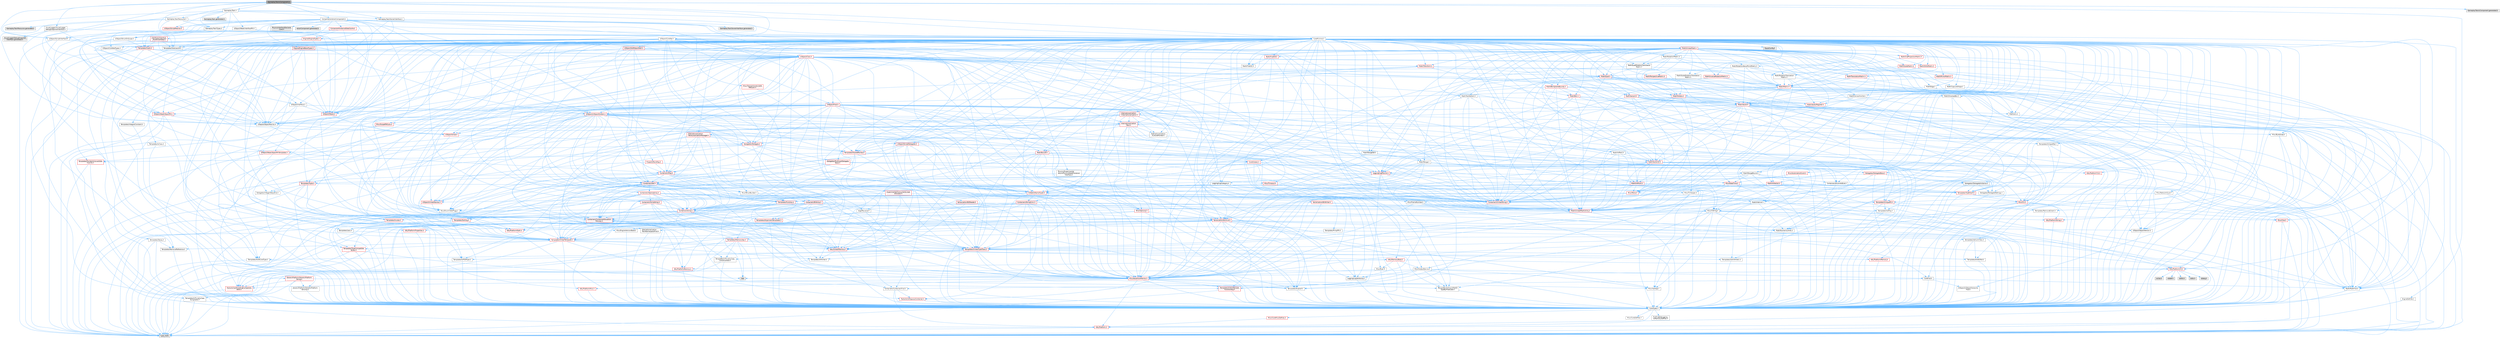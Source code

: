 digraph "GameplayTasksComponent.h"
{
 // INTERACTIVE_SVG=YES
 // LATEX_PDF_SIZE
  bgcolor="transparent";
  edge [fontname=Helvetica,fontsize=10,labelfontname=Helvetica,labelfontsize=10];
  node [fontname=Helvetica,fontsize=10,shape=box,height=0.2,width=0.4];
  Node1 [id="Node000001",label="GameplayTasksComponent.h",height=0.2,width=0.4,color="gray40", fillcolor="grey60", style="filled", fontcolor="black",tooltip=" "];
  Node1 -> Node2 [id="edge1_Node000001_Node000002",color="steelblue1",style="solid",tooltip=" "];
  Node2 [id="Node000002",label="CoreMinimal.h",height=0.2,width=0.4,color="grey40", fillcolor="white", style="filled",URL="$d7/d67/CoreMinimal_8h.html",tooltip=" "];
  Node2 -> Node3 [id="edge2_Node000002_Node000003",color="steelblue1",style="solid",tooltip=" "];
  Node3 [id="Node000003",label="CoreTypes.h",height=0.2,width=0.4,color="grey40", fillcolor="white", style="filled",URL="$dc/dec/CoreTypes_8h.html",tooltip=" "];
  Node3 -> Node4 [id="edge3_Node000003_Node000004",color="steelblue1",style="solid",tooltip=" "];
  Node4 [id="Node000004",label="HAL/Platform.h",height=0.2,width=0.4,color="red", fillcolor="#FFF0F0", style="filled",URL="$d9/dd0/Platform_8h.html",tooltip=" "];
  Node4 -> Node7 [id="edge4_Node000004_Node000007",color="steelblue1",style="solid",tooltip=" "];
  Node7 [id="Node000007",label="type_traits",height=0.2,width=0.4,color="grey60", fillcolor="#E0E0E0", style="filled",tooltip=" "];
  Node3 -> Node14 [id="edge5_Node000003_Node000014",color="steelblue1",style="solid",tooltip=" "];
  Node14 [id="Node000014",label="ProfilingDebugging\l/UMemoryDefines.h",height=0.2,width=0.4,color="grey40", fillcolor="white", style="filled",URL="$d2/da2/UMemoryDefines_8h.html",tooltip=" "];
  Node3 -> Node15 [id="edge6_Node000003_Node000015",color="steelblue1",style="solid",tooltip=" "];
  Node15 [id="Node000015",label="Misc/CoreMiscDefines.h",height=0.2,width=0.4,color="red", fillcolor="#FFF0F0", style="filled",URL="$da/d38/CoreMiscDefines_8h.html",tooltip=" "];
  Node15 -> Node4 [id="edge7_Node000015_Node000004",color="steelblue1",style="solid",tooltip=" "];
  Node3 -> Node16 [id="edge8_Node000003_Node000016",color="steelblue1",style="solid",tooltip=" "];
  Node16 [id="Node000016",label="Misc/CoreDefines.h",height=0.2,width=0.4,color="grey40", fillcolor="white", style="filled",URL="$d3/dd2/CoreDefines_8h.html",tooltip=" "];
  Node2 -> Node17 [id="edge9_Node000002_Node000017",color="steelblue1",style="solid",tooltip=" "];
  Node17 [id="Node000017",label="CoreFwd.h",height=0.2,width=0.4,color="grey40", fillcolor="white", style="filled",URL="$d1/d1e/CoreFwd_8h.html",tooltip=" "];
  Node17 -> Node3 [id="edge10_Node000017_Node000003",color="steelblue1",style="solid",tooltip=" "];
  Node17 -> Node18 [id="edge11_Node000017_Node000018",color="steelblue1",style="solid",tooltip=" "];
  Node18 [id="Node000018",label="Containers/ContainersFwd.h",height=0.2,width=0.4,color="grey40", fillcolor="white", style="filled",URL="$d4/d0a/ContainersFwd_8h.html",tooltip=" "];
  Node18 -> Node4 [id="edge12_Node000018_Node000004",color="steelblue1",style="solid",tooltip=" "];
  Node18 -> Node3 [id="edge13_Node000018_Node000003",color="steelblue1",style="solid",tooltip=" "];
  Node18 -> Node19 [id="edge14_Node000018_Node000019",color="steelblue1",style="solid",tooltip=" "];
  Node19 [id="Node000019",label="Traits/IsContiguousContainer.h",height=0.2,width=0.4,color="red", fillcolor="#FFF0F0", style="filled",URL="$d5/d3c/IsContiguousContainer_8h.html",tooltip=" "];
  Node19 -> Node3 [id="edge15_Node000019_Node000003",color="steelblue1",style="solid",tooltip=" "];
  Node17 -> Node22 [id="edge16_Node000017_Node000022",color="steelblue1",style="solid",tooltip=" "];
  Node22 [id="Node000022",label="Math/MathFwd.h",height=0.2,width=0.4,color="grey40", fillcolor="white", style="filled",URL="$d2/d10/MathFwd_8h.html",tooltip=" "];
  Node22 -> Node4 [id="edge17_Node000022_Node000004",color="steelblue1",style="solid",tooltip=" "];
  Node17 -> Node23 [id="edge18_Node000017_Node000023",color="steelblue1",style="solid",tooltip=" "];
  Node23 [id="Node000023",label="UObject/UObjectHierarchy\lFwd.h",height=0.2,width=0.4,color="grey40", fillcolor="white", style="filled",URL="$d3/d13/UObjectHierarchyFwd_8h.html",tooltip=" "];
  Node2 -> Node23 [id="edge19_Node000002_Node000023",color="steelblue1",style="solid",tooltip=" "];
  Node2 -> Node18 [id="edge20_Node000002_Node000018",color="steelblue1",style="solid",tooltip=" "];
  Node2 -> Node24 [id="edge21_Node000002_Node000024",color="steelblue1",style="solid",tooltip=" "];
  Node24 [id="Node000024",label="Misc/VarArgs.h",height=0.2,width=0.4,color="grey40", fillcolor="white", style="filled",URL="$d5/d6f/VarArgs_8h.html",tooltip=" "];
  Node24 -> Node3 [id="edge22_Node000024_Node000003",color="steelblue1",style="solid",tooltip=" "];
  Node2 -> Node25 [id="edge23_Node000002_Node000025",color="steelblue1",style="solid",tooltip=" "];
  Node25 [id="Node000025",label="Logging/LogVerbosity.h",height=0.2,width=0.4,color="grey40", fillcolor="white", style="filled",URL="$d2/d8f/LogVerbosity_8h.html",tooltip=" "];
  Node25 -> Node3 [id="edge24_Node000025_Node000003",color="steelblue1",style="solid",tooltip=" "];
  Node2 -> Node26 [id="edge25_Node000002_Node000026",color="steelblue1",style="solid",tooltip=" "];
  Node26 [id="Node000026",label="Misc/OutputDevice.h",height=0.2,width=0.4,color="grey40", fillcolor="white", style="filled",URL="$d7/d32/OutputDevice_8h.html",tooltip=" "];
  Node26 -> Node17 [id="edge26_Node000026_Node000017",color="steelblue1",style="solid",tooltip=" "];
  Node26 -> Node3 [id="edge27_Node000026_Node000003",color="steelblue1",style="solid",tooltip=" "];
  Node26 -> Node25 [id="edge28_Node000026_Node000025",color="steelblue1",style="solid",tooltip=" "];
  Node26 -> Node24 [id="edge29_Node000026_Node000024",color="steelblue1",style="solid",tooltip=" "];
  Node26 -> Node27 [id="edge30_Node000026_Node000027",color="steelblue1",style="solid",tooltip=" "];
  Node27 [id="Node000027",label="Templates/IsArrayOrRefOf\lTypeByPredicate.h",height=0.2,width=0.4,color="grey40", fillcolor="white", style="filled",URL="$d6/da1/IsArrayOrRefOfTypeByPredicate_8h.html",tooltip=" "];
  Node27 -> Node3 [id="edge31_Node000027_Node000003",color="steelblue1",style="solid",tooltip=" "];
  Node26 -> Node28 [id="edge32_Node000026_Node000028",color="steelblue1",style="solid",tooltip=" "];
  Node28 [id="Node000028",label="Templates/IsValidVariadic\lFunctionArg.h",height=0.2,width=0.4,color="red", fillcolor="#FFF0F0", style="filled",URL="$d0/dc8/IsValidVariadicFunctionArg_8h.html",tooltip=" "];
  Node28 -> Node3 [id="edge33_Node000028_Node000003",color="steelblue1",style="solid",tooltip=" "];
  Node28 -> Node7 [id="edge34_Node000028_Node000007",color="steelblue1",style="solid",tooltip=" "];
  Node26 -> Node30 [id="edge35_Node000026_Node000030",color="steelblue1",style="solid",tooltip=" "];
  Node30 [id="Node000030",label="Traits/IsCharEncodingCompatible\lWith.h",height=0.2,width=0.4,color="red", fillcolor="#FFF0F0", style="filled",URL="$df/dd1/IsCharEncodingCompatibleWith_8h.html",tooltip=" "];
  Node30 -> Node7 [id="edge36_Node000030_Node000007",color="steelblue1",style="solid",tooltip=" "];
  Node2 -> Node32 [id="edge37_Node000002_Node000032",color="steelblue1",style="solid",tooltip=" "];
  Node32 [id="Node000032",label="HAL/PlatformCrt.h",height=0.2,width=0.4,color="red", fillcolor="#FFF0F0", style="filled",URL="$d8/d75/PlatformCrt_8h.html",tooltip=" "];
  Node32 -> Node33 [id="edge38_Node000032_Node000033",color="steelblue1",style="solid",tooltip=" "];
  Node33 [id="Node000033",label="new",height=0.2,width=0.4,color="grey60", fillcolor="#E0E0E0", style="filled",tooltip=" "];
  Node32 -> Node34 [id="edge39_Node000032_Node000034",color="steelblue1",style="solid",tooltip=" "];
  Node34 [id="Node000034",label="wchar.h",height=0.2,width=0.4,color="grey60", fillcolor="#E0E0E0", style="filled",tooltip=" "];
  Node32 -> Node35 [id="edge40_Node000032_Node000035",color="steelblue1",style="solid",tooltip=" "];
  Node35 [id="Node000035",label="stddef.h",height=0.2,width=0.4,color="grey60", fillcolor="#E0E0E0", style="filled",tooltip=" "];
  Node32 -> Node36 [id="edge41_Node000032_Node000036",color="steelblue1",style="solid",tooltip=" "];
  Node36 [id="Node000036",label="stdlib.h",height=0.2,width=0.4,color="grey60", fillcolor="#E0E0E0", style="filled",tooltip=" "];
  Node32 -> Node37 [id="edge42_Node000032_Node000037",color="steelblue1",style="solid",tooltip=" "];
  Node37 [id="Node000037",label="stdio.h",height=0.2,width=0.4,color="grey60", fillcolor="#E0E0E0", style="filled",tooltip=" "];
  Node32 -> Node38 [id="edge43_Node000032_Node000038",color="steelblue1",style="solid",tooltip=" "];
  Node38 [id="Node000038",label="stdarg.h",height=0.2,width=0.4,color="grey60", fillcolor="#E0E0E0", style="filled",tooltip=" "];
  Node2 -> Node42 [id="edge44_Node000002_Node000042",color="steelblue1",style="solid",tooltip=" "];
  Node42 [id="Node000042",label="HAL/PlatformMisc.h",height=0.2,width=0.4,color="red", fillcolor="#FFF0F0", style="filled",URL="$d0/df5/PlatformMisc_8h.html",tooltip=" "];
  Node42 -> Node3 [id="edge45_Node000042_Node000003",color="steelblue1",style="solid",tooltip=" "];
  Node2 -> Node61 [id="edge46_Node000002_Node000061",color="steelblue1",style="solid",tooltip=" "];
  Node61 [id="Node000061",label="Misc/AssertionMacros.h",height=0.2,width=0.4,color="red", fillcolor="#FFF0F0", style="filled",URL="$d0/dfa/AssertionMacros_8h.html",tooltip=" "];
  Node61 -> Node3 [id="edge47_Node000061_Node000003",color="steelblue1",style="solid",tooltip=" "];
  Node61 -> Node4 [id="edge48_Node000061_Node000004",color="steelblue1",style="solid",tooltip=" "];
  Node61 -> Node42 [id="edge49_Node000061_Node000042",color="steelblue1",style="solid",tooltip=" "];
  Node61 -> Node62 [id="edge50_Node000061_Node000062",color="steelblue1",style="solid",tooltip=" "];
  Node62 [id="Node000062",label="Templates/EnableIf.h",height=0.2,width=0.4,color="grey40", fillcolor="white", style="filled",URL="$d7/d60/EnableIf_8h.html",tooltip=" "];
  Node62 -> Node3 [id="edge51_Node000062_Node000003",color="steelblue1",style="solid",tooltip=" "];
  Node61 -> Node27 [id="edge52_Node000061_Node000027",color="steelblue1",style="solid",tooltip=" "];
  Node61 -> Node28 [id="edge53_Node000061_Node000028",color="steelblue1",style="solid",tooltip=" "];
  Node61 -> Node30 [id="edge54_Node000061_Node000030",color="steelblue1",style="solid",tooltip=" "];
  Node61 -> Node24 [id="edge55_Node000061_Node000024",color="steelblue1",style="solid",tooltip=" "];
  Node2 -> Node70 [id="edge56_Node000002_Node000070",color="steelblue1",style="solid",tooltip=" "];
  Node70 [id="Node000070",label="Templates/IsPointer.h",height=0.2,width=0.4,color="grey40", fillcolor="white", style="filled",URL="$d7/d05/IsPointer_8h.html",tooltip=" "];
  Node70 -> Node3 [id="edge57_Node000070_Node000003",color="steelblue1",style="solid",tooltip=" "];
  Node2 -> Node71 [id="edge58_Node000002_Node000071",color="steelblue1",style="solid",tooltip=" "];
  Node71 [id="Node000071",label="HAL/PlatformMemory.h",height=0.2,width=0.4,color="red", fillcolor="#FFF0F0", style="filled",URL="$de/d68/PlatformMemory_8h.html",tooltip=" "];
  Node71 -> Node3 [id="edge59_Node000071_Node000003",color="steelblue1",style="solid",tooltip=" "];
  Node2 -> Node54 [id="edge60_Node000002_Node000054",color="steelblue1",style="solid",tooltip=" "];
  Node54 [id="Node000054",label="HAL/PlatformAtomics.h",height=0.2,width=0.4,color="red", fillcolor="#FFF0F0", style="filled",URL="$d3/d36/PlatformAtomics_8h.html",tooltip=" "];
  Node54 -> Node3 [id="edge61_Node000054_Node000003",color="steelblue1",style="solid",tooltip=" "];
  Node2 -> Node76 [id="edge62_Node000002_Node000076",color="steelblue1",style="solid",tooltip=" "];
  Node76 [id="Node000076",label="Misc/Exec.h",height=0.2,width=0.4,color="grey40", fillcolor="white", style="filled",URL="$de/ddb/Exec_8h.html",tooltip=" "];
  Node76 -> Node3 [id="edge63_Node000076_Node000003",color="steelblue1",style="solid",tooltip=" "];
  Node76 -> Node61 [id="edge64_Node000076_Node000061",color="steelblue1",style="solid",tooltip=" "];
  Node2 -> Node77 [id="edge65_Node000002_Node000077",color="steelblue1",style="solid",tooltip=" "];
  Node77 [id="Node000077",label="HAL/MemoryBase.h",height=0.2,width=0.4,color="red", fillcolor="#FFF0F0", style="filled",URL="$d6/d9f/MemoryBase_8h.html",tooltip=" "];
  Node77 -> Node3 [id="edge66_Node000077_Node000003",color="steelblue1",style="solid",tooltip=" "];
  Node77 -> Node54 [id="edge67_Node000077_Node000054",color="steelblue1",style="solid",tooltip=" "];
  Node77 -> Node32 [id="edge68_Node000077_Node000032",color="steelblue1",style="solid",tooltip=" "];
  Node77 -> Node76 [id="edge69_Node000077_Node000076",color="steelblue1",style="solid",tooltip=" "];
  Node77 -> Node26 [id="edge70_Node000077_Node000026",color="steelblue1",style="solid",tooltip=" "];
  Node2 -> Node87 [id="edge71_Node000002_Node000087",color="steelblue1",style="solid",tooltip=" "];
  Node87 [id="Node000087",label="HAL/UnrealMemory.h",height=0.2,width=0.4,color="red", fillcolor="#FFF0F0", style="filled",URL="$d9/d96/UnrealMemory_8h.html",tooltip=" "];
  Node87 -> Node3 [id="edge72_Node000087_Node000003",color="steelblue1",style="solid",tooltip=" "];
  Node87 -> Node77 [id="edge73_Node000087_Node000077",color="steelblue1",style="solid",tooltip=" "];
  Node87 -> Node71 [id="edge74_Node000087_Node000071",color="steelblue1",style="solid",tooltip=" "];
  Node87 -> Node70 [id="edge75_Node000087_Node000070",color="steelblue1",style="solid",tooltip=" "];
  Node2 -> Node89 [id="edge76_Node000002_Node000089",color="steelblue1",style="solid",tooltip=" "];
  Node89 [id="Node000089",label="Templates/IsArithmetic.h",height=0.2,width=0.4,color="grey40", fillcolor="white", style="filled",URL="$d2/d5d/IsArithmetic_8h.html",tooltip=" "];
  Node89 -> Node3 [id="edge77_Node000089_Node000003",color="steelblue1",style="solid",tooltip=" "];
  Node2 -> Node83 [id="edge78_Node000002_Node000083",color="steelblue1",style="solid",tooltip=" "];
  Node83 [id="Node000083",label="Templates/AndOrNot.h",height=0.2,width=0.4,color="grey40", fillcolor="white", style="filled",URL="$db/d0a/AndOrNot_8h.html",tooltip=" "];
  Node83 -> Node3 [id="edge79_Node000083_Node000003",color="steelblue1",style="solid",tooltip=" "];
  Node2 -> Node90 [id="edge80_Node000002_Node000090",color="steelblue1",style="solid",tooltip=" "];
  Node90 [id="Node000090",label="Templates/IsPODType.h",height=0.2,width=0.4,color="grey40", fillcolor="white", style="filled",URL="$d7/db1/IsPODType_8h.html",tooltip=" "];
  Node90 -> Node3 [id="edge81_Node000090_Node000003",color="steelblue1",style="solid",tooltip=" "];
  Node2 -> Node91 [id="edge82_Node000002_Node000091",color="steelblue1",style="solid",tooltip=" "];
  Node91 [id="Node000091",label="Templates/IsUECoreType.h",height=0.2,width=0.4,color="grey40", fillcolor="white", style="filled",URL="$d1/db8/IsUECoreType_8h.html",tooltip=" "];
  Node91 -> Node3 [id="edge83_Node000091_Node000003",color="steelblue1",style="solid",tooltip=" "];
  Node91 -> Node7 [id="edge84_Node000091_Node000007",color="steelblue1",style="solid",tooltip=" "];
  Node2 -> Node84 [id="edge85_Node000002_Node000084",color="steelblue1",style="solid",tooltip=" "];
  Node84 [id="Node000084",label="Templates/IsTriviallyCopy\lConstructible.h",height=0.2,width=0.4,color="grey40", fillcolor="white", style="filled",URL="$d3/d78/IsTriviallyCopyConstructible_8h.html",tooltip=" "];
  Node84 -> Node3 [id="edge86_Node000084_Node000003",color="steelblue1",style="solid",tooltip=" "];
  Node84 -> Node7 [id="edge87_Node000084_Node000007",color="steelblue1",style="solid",tooltip=" "];
  Node2 -> Node92 [id="edge88_Node000002_Node000092",color="steelblue1",style="solid",tooltip=" "];
  Node92 [id="Node000092",label="Templates/UnrealTypeTraits.h",height=0.2,width=0.4,color="red", fillcolor="#FFF0F0", style="filled",URL="$d2/d2d/UnrealTypeTraits_8h.html",tooltip=" "];
  Node92 -> Node3 [id="edge89_Node000092_Node000003",color="steelblue1",style="solid",tooltip=" "];
  Node92 -> Node70 [id="edge90_Node000092_Node000070",color="steelblue1",style="solid",tooltip=" "];
  Node92 -> Node61 [id="edge91_Node000092_Node000061",color="steelblue1",style="solid",tooltip=" "];
  Node92 -> Node83 [id="edge92_Node000092_Node000083",color="steelblue1",style="solid",tooltip=" "];
  Node92 -> Node62 [id="edge93_Node000092_Node000062",color="steelblue1",style="solid",tooltip=" "];
  Node92 -> Node89 [id="edge94_Node000092_Node000089",color="steelblue1",style="solid",tooltip=" "];
  Node92 -> Node90 [id="edge95_Node000092_Node000090",color="steelblue1",style="solid",tooltip=" "];
  Node92 -> Node91 [id="edge96_Node000092_Node000091",color="steelblue1",style="solid",tooltip=" "];
  Node92 -> Node84 [id="edge97_Node000092_Node000084",color="steelblue1",style="solid",tooltip=" "];
  Node2 -> Node62 [id="edge98_Node000002_Node000062",color="steelblue1",style="solid",tooltip=" "];
  Node2 -> Node94 [id="edge99_Node000002_Node000094",color="steelblue1",style="solid",tooltip=" "];
  Node94 [id="Node000094",label="Templates/RemoveReference.h",height=0.2,width=0.4,color="grey40", fillcolor="white", style="filled",URL="$da/dbe/RemoveReference_8h.html",tooltip=" "];
  Node94 -> Node3 [id="edge100_Node000094_Node000003",color="steelblue1",style="solid",tooltip=" "];
  Node2 -> Node95 [id="edge101_Node000002_Node000095",color="steelblue1",style="solid",tooltip=" "];
  Node95 [id="Node000095",label="Templates/IntegralConstant.h",height=0.2,width=0.4,color="grey40", fillcolor="white", style="filled",URL="$db/d1b/IntegralConstant_8h.html",tooltip=" "];
  Node95 -> Node3 [id="edge102_Node000095_Node000003",color="steelblue1",style="solid",tooltip=" "];
  Node2 -> Node96 [id="edge103_Node000002_Node000096",color="steelblue1",style="solid",tooltip=" "];
  Node96 [id="Node000096",label="Templates/IsClass.h",height=0.2,width=0.4,color="grey40", fillcolor="white", style="filled",URL="$db/dcb/IsClass_8h.html",tooltip=" "];
  Node96 -> Node3 [id="edge104_Node000096_Node000003",color="steelblue1",style="solid",tooltip=" "];
  Node2 -> Node97 [id="edge105_Node000002_Node000097",color="steelblue1",style="solid",tooltip=" "];
  Node97 [id="Node000097",label="Templates/TypeCompatible\lBytes.h",height=0.2,width=0.4,color="red", fillcolor="#FFF0F0", style="filled",URL="$df/d0a/TypeCompatibleBytes_8h.html",tooltip=" "];
  Node97 -> Node3 [id="edge106_Node000097_Node000003",color="steelblue1",style="solid",tooltip=" "];
  Node97 -> Node33 [id="edge107_Node000097_Node000033",color="steelblue1",style="solid",tooltip=" "];
  Node97 -> Node7 [id="edge108_Node000097_Node000007",color="steelblue1",style="solid",tooltip=" "];
  Node2 -> Node19 [id="edge109_Node000002_Node000019",color="steelblue1",style="solid",tooltip=" "];
  Node2 -> Node98 [id="edge110_Node000002_Node000098",color="steelblue1",style="solid",tooltip=" "];
  Node98 [id="Node000098",label="Templates/UnrealTemplate.h",height=0.2,width=0.4,color="red", fillcolor="#FFF0F0", style="filled",URL="$d4/d24/UnrealTemplate_8h.html",tooltip=" "];
  Node98 -> Node3 [id="edge111_Node000098_Node000003",color="steelblue1",style="solid",tooltip=" "];
  Node98 -> Node70 [id="edge112_Node000098_Node000070",color="steelblue1",style="solid",tooltip=" "];
  Node98 -> Node87 [id="edge113_Node000098_Node000087",color="steelblue1",style="solid",tooltip=" "];
  Node98 -> Node92 [id="edge114_Node000098_Node000092",color="steelblue1",style="solid",tooltip=" "];
  Node98 -> Node94 [id="edge115_Node000098_Node000094",color="steelblue1",style="solid",tooltip=" "];
  Node98 -> Node97 [id="edge116_Node000098_Node000097",color="steelblue1",style="solid",tooltip=" "];
  Node98 -> Node19 [id="edge117_Node000098_Node000019",color="steelblue1",style="solid",tooltip=" "];
  Node98 -> Node7 [id="edge118_Node000098_Node000007",color="steelblue1",style="solid",tooltip=" "];
  Node2 -> Node47 [id="edge119_Node000002_Node000047",color="steelblue1",style="solid",tooltip=" "];
  Node47 [id="Node000047",label="Math/NumericLimits.h",height=0.2,width=0.4,color="grey40", fillcolor="white", style="filled",URL="$df/d1b/NumericLimits_8h.html",tooltip=" "];
  Node47 -> Node3 [id="edge120_Node000047_Node000003",color="steelblue1",style="solid",tooltip=" "];
  Node2 -> Node102 [id="edge121_Node000002_Node000102",color="steelblue1",style="solid",tooltip=" "];
  Node102 [id="Node000102",label="HAL/PlatformMath.h",height=0.2,width=0.4,color="red", fillcolor="#FFF0F0", style="filled",URL="$dc/d53/PlatformMath_8h.html",tooltip=" "];
  Node102 -> Node3 [id="edge122_Node000102_Node000003",color="steelblue1",style="solid",tooltip=" "];
  Node2 -> Node85 [id="edge123_Node000002_Node000085",color="steelblue1",style="solid",tooltip=" "];
  Node85 [id="Node000085",label="Templates/IsTriviallyCopy\lAssignable.h",height=0.2,width=0.4,color="grey40", fillcolor="white", style="filled",URL="$d2/df2/IsTriviallyCopyAssignable_8h.html",tooltip=" "];
  Node85 -> Node3 [id="edge124_Node000085_Node000003",color="steelblue1",style="solid",tooltip=" "];
  Node85 -> Node7 [id="edge125_Node000085_Node000007",color="steelblue1",style="solid",tooltip=" "];
  Node2 -> Node110 [id="edge126_Node000002_Node000110",color="steelblue1",style="solid",tooltip=" "];
  Node110 [id="Node000110",label="Templates/MemoryOps.h",height=0.2,width=0.4,color="red", fillcolor="#FFF0F0", style="filled",URL="$db/dea/MemoryOps_8h.html",tooltip=" "];
  Node110 -> Node3 [id="edge127_Node000110_Node000003",color="steelblue1",style="solid",tooltip=" "];
  Node110 -> Node87 [id="edge128_Node000110_Node000087",color="steelblue1",style="solid",tooltip=" "];
  Node110 -> Node85 [id="edge129_Node000110_Node000085",color="steelblue1",style="solid",tooltip=" "];
  Node110 -> Node84 [id="edge130_Node000110_Node000084",color="steelblue1",style="solid",tooltip=" "];
  Node110 -> Node92 [id="edge131_Node000110_Node000092",color="steelblue1",style="solid",tooltip=" "];
  Node110 -> Node33 [id="edge132_Node000110_Node000033",color="steelblue1",style="solid",tooltip=" "];
  Node110 -> Node7 [id="edge133_Node000110_Node000007",color="steelblue1",style="solid",tooltip=" "];
  Node2 -> Node111 [id="edge134_Node000002_Node000111",color="steelblue1",style="solid",tooltip=" "];
  Node111 [id="Node000111",label="Containers/ContainerAllocation\lPolicies.h",height=0.2,width=0.4,color="red", fillcolor="#FFF0F0", style="filled",URL="$d7/dff/ContainerAllocationPolicies_8h.html",tooltip=" "];
  Node111 -> Node3 [id="edge135_Node000111_Node000003",color="steelblue1",style="solid",tooltip=" "];
  Node111 -> Node111 [id="edge136_Node000111_Node000111",color="steelblue1",style="solid",tooltip=" "];
  Node111 -> Node102 [id="edge137_Node000111_Node000102",color="steelblue1",style="solid",tooltip=" "];
  Node111 -> Node87 [id="edge138_Node000111_Node000087",color="steelblue1",style="solid",tooltip=" "];
  Node111 -> Node47 [id="edge139_Node000111_Node000047",color="steelblue1",style="solid",tooltip=" "];
  Node111 -> Node61 [id="edge140_Node000111_Node000061",color="steelblue1",style="solid",tooltip=" "];
  Node111 -> Node110 [id="edge141_Node000111_Node000110",color="steelblue1",style="solid",tooltip=" "];
  Node111 -> Node97 [id="edge142_Node000111_Node000097",color="steelblue1",style="solid",tooltip=" "];
  Node111 -> Node7 [id="edge143_Node000111_Node000007",color="steelblue1",style="solid",tooltip=" "];
  Node2 -> Node114 [id="edge144_Node000002_Node000114",color="steelblue1",style="solid",tooltip=" "];
  Node114 [id="Node000114",label="Templates/IsEnumClass.h",height=0.2,width=0.4,color="grey40", fillcolor="white", style="filled",URL="$d7/d15/IsEnumClass_8h.html",tooltip=" "];
  Node114 -> Node3 [id="edge145_Node000114_Node000003",color="steelblue1",style="solid",tooltip=" "];
  Node114 -> Node83 [id="edge146_Node000114_Node000083",color="steelblue1",style="solid",tooltip=" "];
  Node2 -> Node115 [id="edge147_Node000002_Node000115",color="steelblue1",style="solid",tooltip=" "];
  Node115 [id="Node000115",label="HAL/PlatformProperties.h",height=0.2,width=0.4,color="red", fillcolor="#FFF0F0", style="filled",URL="$d9/db0/PlatformProperties_8h.html",tooltip=" "];
  Node115 -> Node3 [id="edge148_Node000115_Node000003",color="steelblue1",style="solid",tooltip=" "];
  Node2 -> Node118 [id="edge149_Node000002_Node000118",color="steelblue1",style="solid",tooltip=" "];
  Node118 [id="Node000118",label="Misc/EngineVersionBase.h",height=0.2,width=0.4,color="grey40", fillcolor="white", style="filled",URL="$d5/d2b/EngineVersionBase_8h.html",tooltip=" "];
  Node118 -> Node3 [id="edge150_Node000118_Node000003",color="steelblue1",style="solid",tooltip=" "];
  Node2 -> Node119 [id="edge151_Node000002_Node000119",color="steelblue1",style="solid",tooltip=" "];
  Node119 [id="Node000119",label="Internationalization\l/TextNamespaceFwd.h",height=0.2,width=0.4,color="grey40", fillcolor="white", style="filled",URL="$d8/d97/TextNamespaceFwd_8h.html",tooltip=" "];
  Node119 -> Node3 [id="edge152_Node000119_Node000003",color="steelblue1",style="solid",tooltip=" "];
  Node2 -> Node120 [id="edge153_Node000002_Node000120",color="steelblue1",style="solid",tooltip=" "];
  Node120 [id="Node000120",label="Serialization/Archive.h",height=0.2,width=0.4,color="red", fillcolor="#FFF0F0", style="filled",URL="$d7/d3b/Archive_8h.html",tooltip=" "];
  Node120 -> Node17 [id="edge154_Node000120_Node000017",color="steelblue1",style="solid",tooltip=" "];
  Node120 -> Node3 [id="edge155_Node000120_Node000003",color="steelblue1",style="solid",tooltip=" "];
  Node120 -> Node115 [id="edge156_Node000120_Node000115",color="steelblue1",style="solid",tooltip=" "];
  Node120 -> Node119 [id="edge157_Node000120_Node000119",color="steelblue1",style="solid",tooltip=" "];
  Node120 -> Node22 [id="edge158_Node000120_Node000022",color="steelblue1",style="solid",tooltip=" "];
  Node120 -> Node61 [id="edge159_Node000120_Node000061",color="steelblue1",style="solid",tooltip=" "];
  Node120 -> Node118 [id="edge160_Node000120_Node000118",color="steelblue1",style="solid",tooltip=" "];
  Node120 -> Node24 [id="edge161_Node000120_Node000024",color="steelblue1",style="solid",tooltip=" "];
  Node120 -> Node62 [id="edge162_Node000120_Node000062",color="steelblue1",style="solid",tooltip=" "];
  Node120 -> Node27 [id="edge163_Node000120_Node000027",color="steelblue1",style="solid",tooltip=" "];
  Node120 -> Node114 [id="edge164_Node000120_Node000114",color="steelblue1",style="solid",tooltip=" "];
  Node120 -> Node28 [id="edge165_Node000120_Node000028",color="steelblue1",style="solid",tooltip=" "];
  Node120 -> Node98 [id="edge166_Node000120_Node000098",color="steelblue1",style="solid",tooltip=" "];
  Node120 -> Node30 [id="edge167_Node000120_Node000030",color="steelblue1",style="solid",tooltip=" "];
  Node120 -> Node123 [id="edge168_Node000120_Node000123",color="steelblue1",style="solid",tooltip=" "];
  Node123 [id="Node000123",label="UObject/ObjectVersion.h",height=0.2,width=0.4,color="grey40", fillcolor="white", style="filled",URL="$da/d63/ObjectVersion_8h.html",tooltip=" "];
  Node123 -> Node3 [id="edge169_Node000123_Node000003",color="steelblue1",style="solid",tooltip=" "];
  Node2 -> Node124 [id="edge170_Node000002_Node000124",color="steelblue1",style="solid",tooltip=" "];
  Node124 [id="Node000124",label="Templates/Less.h",height=0.2,width=0.4,color="grey40", fillcolor="white", style="filled",URL="$de/dc8/Less_8h.html",tooltip=" "];
  Node124 -> Node3 [id="edge171_Node000124_Node000003",color="steelblue1",style="solid",tooltip=" "];
  Node124 -> Node98 [id="edge172_Node000124_Node000098",color="steelblue1",style="solid",tooltip=" "];
  Node2 -> Node125 [id="edge173_Node000002_Node000125",color="steelblue1",style="solid",tooltip=" "];
  Node125 [id="Node000125",label="Templates/Sorting.h",height=0.2,width=0.4,color="red", fillcolor="#FFF0F0", style="filled",URL="$d3/d9e/Sorting_8h.html",tooltip=" "];
  Node125 -> Node3 [id="edge174_Node000125_Node000003",color="steelblue1",style="solid",tooltip=" "];
  Node125 -> Node102 [id="edge175_Node000125_Node000102",color="steelblue1",style="solid",tooltip=" "];
  Node125 -> Node124 [id="edge176_Node000125_Node000124",color="steelblue1",style="solid",tooltip=" "];
  Node2 -> Node136 [id="edge177_Node000002_Node000136",color="steelblue1",style="solid",tooltip=" "];
  Node136 [id="Node000136",label="Misc/Char.h",height=0.2,width=0.4,color="red", fillcolor="#FFF0F0", style="filled",URL="$d0/d58/Char_8h.html",tooltip=" "];
  Node136 -> Node3 [id="edge178_Node000136_Node000003",color="steelblue1",style="solid",tooltip=" "];
  Node136 -> Node7 [id="edge179_Node000136_Node000007",color="steelblue1",style="solid",tooltip=" "];
  Node2 -> Node139 [id="edge180_Node000002_Node000139",color="steelblue1",style="solid",tooltip=" "];
  Node139 [id="Node000139",label="GenericPlatform/GenericPlatform\lStricmp.h",height=0.2,width=0.4,color="grey40", fillcolor="white", style="filled",URL="$d2/d86/GenericPlatformStricmp_8h.html",tooltip=" "];
  Node139 -> Node3 [id="edge181_Node000139_Node000003",color="steelblue1",style="solid",tooltip=" "];
  Node2 -> Node140 [id="edge182_Node000002_Node000140",color="steelblue1",style="solid",tooltip=" "];
  Node140 [id="Node000140",label="GenericPlatform/GenericPlatform\lString.h",height=0.2,width=0.4,color="red", fillcolor="#FFF0F0", style="filled",URL="$dd/d20/GenericPlatformString_8h.html",tooltip=" "];
  Node140 -> Node3 [id="edge183_Node000140_Node000003",color="steelblue1",style="solid",tooltip=" "];
  Node140 -> Node139 [id="edge184_Node000140_Node000139",color="steelblue1",style="solid",tooltip=" "];
  Node140 -> Node62 [id="edge185_Node000140_Node000062",color="steelblue1",style="solid",tooltip=" "];
  Node140 -> Node30 [id="edge186_Node000140_Node000030",color="steelblue1",style="solid",tooltip=" "];
  Node140 -> Node7 [id="edge187_Node000140_Node000007",color="steelblue1",style="solid",tooltip=" "];
  Node2 -> Node73 [id="edge188_Node000002_Node000073",color="steelblue1",style="solid",tooltip=" "];
  Node73 [id="Node000073",label="HAL/PlatformString.h",height=0.2,width=0.4,color="red", fillcolor="#FFF0F0", style="filled",URL="$db/db5/PlatformString_8h.html",tooltip=" "];
  Node73 -> Node3 [id="edge189_Node000073_Node000003",color="steelblue1",style="solid",tooltip=" "];
  Node2 -> Node143 [id="edge190_Node000002_Node000143",color="steelblue1",style="solid",tooltip=" "];
  Node143 [id="Node000143",label="Misc/CString.h",height=0.2,width=0.4,color="grey40", fillcolor="white", style="filled",URL="$d2/d49/CString_8h.html",tooltip=" "];
  Node143 -> Node3 [id="edge191_Node000143_Node000003",color="steelblue1",style="solid",tooltip=" "];
  Node143 -> Node32 [id="edge192_Node000143_Node000032",color="steelblue1",style="solid",tooltip=" "];
  Node143 -> Node73 [id="edge193_Node000143_Node000073",color="steelblue1",style="solid",tooltip=" "];
  Node143 -> Node61 [id="edge194_Node000143_Node000061",color="steelblue1",style="solid",tooltip=" "];
  Node143 -> Node136 [id="edge195_Node000143_Node000136",color="steelblue1",style="solid",tooltip=" "];
  Node143 -> Node24 [id="edge196_Node000143_Node000024",color="steelblue1",style="solid",tooltip=" "];
  Node143 -> Node27 [id="edge197_Node000143_Node000027",color="steelblue1",style="solid",tooltip=" "];
  Node143 -> Node28 [id="edge198_Node000143_Node000028",color="steelblue1",style="solid",tooltip=" "];
  Node143 -> Node30 [id="edge199_Node000143_Node000030",color="steelblue1",style="solid",tooltip=" "];
  Node2 -> Node144 [id="edge200_Node000002_Node000144",color="steelblue1",style="solid",tooltip=" "];
  Node144 [id="Node000144",label="Misc/Crc.h",height=0.2,width=0.4,color="red", fillcolor="#FFF0F0", style="filled",URL="$d4/dd2/Crc_8h.html",tooltip=" "];
  Node144 -> Node3 [id="edge201_Node000144_Node000003",color="steelblue1",style="solid",tooltip=" "];
  Node144 -> Node73 [id="edge202_Node000144_Node000073",color="steelblue1",style="solid",tooltip=" "];
  Node144 -> Node61 [id="edge203_Node000144_Node000061",color="steelblue1",style="solid",tooltip=" "];
  Node144 -> Node143 [id="edge204_Node000144_Node000143",color="steelblue1",style="solid",tooltip=" "];
  Node144 -> Node136 [id="edge205_Node000144_Node000136",color="steelblue1",style="solid",tooltip=" "];
  Node144 -> Node92 [id="edge206_Node000144_Node000092",color="steelblue1",style="solid",tooltip=" "];
  Node2 -> Node135 [id="edge207_Node000002_Node000135",color="steelblue1",style="solid",tooltip=" "];
  Node135 [id="Node000135",label="Math/UnrealMathUtility.h",height=0.2,width=0.4,color="red", fillcolor="#FFF0F0", style="filled",URL="$db/db8/UnrealMathUtility_8h.html",tooltip=" "];
  Node135 -> Node3 [id="edge208_Node000135_Node000003",color="steelblue1",style="solid",tooltip=" "];
  Node135 -> Node61 [id="edge209_Node000135_Node000061",color="steelblue1",style="solid",tooltip=" "];
  Node135 -> Node102 [id="edge210_Node000135_Node000102",color="steelblue1",style="solid",tooltip=" "];
  Node135 -> Node22 [id="edge211_Node000135_Node000022",color="steelblue1",style="solid",tooltip=" "];
  Node2 -> Node145 [id="edge212_Node000002_Node000145",color="steelblue1",style="solid",tooltip=" "];
  Node145 [id="Node000145",label="Containers/UnrealString.h",height=0.2,width=0.4,color="red", fillcolor="#FFF0F0", style="filled",URL="$d5/dba/UnrealString_8h.html",tooltip=" "];
  Node2 -> Node149 [id="edge213_Node000002_Node000149",color="steelblue1",style="solid",tooltip=" "];
  Node149 [id="Node000149",label="Containers/Array.h",height=0.2,width=0.4,color="red", fillcolor="#FFF0F0", style="filled",URL="$df/dd0/Array_8h.html",tooltip=" "];
  Node149 -> Node3 [id="edge214_Node000149_Node000003",color="steelblue1",style="solid",tooltip=" "];
  Node149 -> Node61 [id="edge215_Node000149_Node000061",color="steelblue1",style="solid",tooltip=" "];
  Node149 -> Node87 [id="edge216_Node000149_Node000087",color="steelblue1",style="solid",tooltip=" "];
  Node149 -> Node92 [id="edge217_Node000149_Node000092",color="steelblue1",style="solid",tooltip=" "];
  Node149 -> Node98 [id="edge218_Node000149_Node000098",color="steelblue1",style="solid",tooltip=" "];
  Node149 -> Node111 [id="edge219_Node000149_Node000111",color="steelblue1",style="solid",tooltip=" "];
  Node149 -> Node120 [id="edge220_Node000149_Node000120",color="steelblue1",style="solid",tooltip=" "];
  Node149 -> Node128 [id="edge221_Node000149_Node000128",color="steelblue1",style="solid",tooltip=" "];
  Node128 [id="Node000128",label="Templates/Invoke.h",height=0.2,width=0.4,color="red", fillcolor="#FFF0F0", style="filled",URL="$d7/deb/Invoke_8h.html",tooltip=" "];
  Node128 -> Node3 [id="edge222_Node000128_Node000003",color="steelblue1",style="solid",tooltip=" "];
  Node128 -> Node98 [id="edge223_Node000128_Node000098",color="steelblue1",style="solid",tooltip=" "];
  Node128 -> Node7 [id="edge224_Node000128_Node000007",color="steelblue1",style="solid",tooltip=" "];
  Node149 -> Node124 [id="edge225_Node000149_Node000124",color="steelblue1",style="solid",tooltip=" "];
  Node149 -> Node125 [id="edge226_Node000149_Node000125",color="steelblue1",style="solid",tooltip=" "];
  Node149 -> Node172 [id="edge227_Node000149_Node000172",color="steelblue1",style="solid",tooltip=" "];
  Node172 [id="Node000172",label="Templates/AlignmentTemplates.h",height=0.2,width=0.4,color="red", fillcolor="#FFF0F0", style="filled",URL="$dd/d32/AlignmentTemplates_8h.html",tooltip=" "];
  Node172 -> Node3 [id="edge228_Node000172_Node000003",color="steelblue1",style="solid",tooltip=" "];
  Node172 -> Node70 [id="edge229_Node000172_Node000070",color="steelblue1",style="solid",tooltip=" "];
  Node149 -> Node7 [id="edge230_Node000149_Node000007",color="steelblue1",style="solid",tooltip=" "];
  Node2 -> Node173 [id="edge231_Node000002_Node000173",color="steelblue1",style="solid",tooltip=" "];
  Node173 [id="Node000173",label="Misc/FrameNumber.h",height=0.2,width=0.4,color="grey40", fillcolor="white", style="filled",URL="$dd/dbd/FrameNumber_8h.html",tooltip=" "];
  Node173 -> Node3 [id="edge232_Node000173_Node000003",color="steelblue1",style="solid",tooltip=" "];
  Node173 -> Node47 [id="edge233_Node000173_Node000047",color="steelblue1",style="solid",tooltip=" "];
  Node173 -> Node135 [id="edge234_Node000173_Node000135",color="steelblue1",style="solid",tooltip=" "];
  Node173 -> Node62 [id="edge235_Node000173_Node000062",color="steelblue1",style="solid",tooltip=" "];
  Node173 -> Node92 [id="edge236_Node000173_Node000092",color="steelblue1",style="solid",tooltip=" "];
  Node2 -> Node174 [id="edge237_Node000002_Node000174",color="steelblue1",style="solid",tooltip=" "];
  Node174 [id="Node000174",label="Misc/Timespan.h",height=0.2,width=0.4,color="grey40", fillcolor="white", style="filled",URL="$da/dd9/Timespan_8h.html",tooltip=" "];
  Node174 -> Node3 [id="edge238_Node000174_Node000003",color="steelblue1",style="solid",tooltip=" "];
  Node174 -> Node175 [id="edge239_Node000174_Node000175",color="steelblue1",style="solid",tooltip=" "];
  Node175 [id="Node000175",label="Math/Interval.h",height=0.2,width=0.4,color="grey40", fillcolor="white", style="filled",URL="$d1/d55/Interval_8h.html",tooltip=" "];
  Node175 -> Node3 [id="edge240_Node000175_Node000003",color="steelblue1",style="solid",tooltip=" "];
  Node175 -> Node89 [id="edge241_Node000175_Node000089",color="steelblue1",style="solid",tooltip=" "];
  Node175 -> Node92 [id="edge242_Node000175_Node000092",color="steelblue1",style="solid",tooltip=" "];
  Node175 -> Node47 [id="edge243_Node000175_Node000047",color="steelblue1",style="solid",tooltip=" "];
  Node175 -> Node135 [id="edge244_Node000175_Node000135",color="steelblue1",style="solid",tooltip=" "];
  Node174 -> Node135 [id="edge245_Node000174_Node000135",color="steelblue1",style="solid",tooltip=" "];
  Node174 -> Node61 [id="edge246_Node000174_Node000061",color="steelblue1",style="solid",tooltip=" "];
  Node2 -> Node176 [id="edge247_Node000002_Node000176",color="steelblue1",style="solid",tooltip=" "];
  Node176 [id="Node000176",label="Containers/StringConv.h",height=0.2,width=0.4,color="red", fillcolor="#FFF0F0", style="filled",URL="$d3/ddf/StringConv_8h.html",tooltip=" "];
  Node176 -> Node3 [id="edge248_Node000176_Node000003",color="steelblue1",style="solid",tooltip=" "];
  Node176 -> Node61 [id="edge249_Node000176_Node000061",color="steelblue1",style="solid",tooltip=" "];
  Node176 -> Node111 [id="edge250_Node000176_Node000111",color="steelblue1",style="solid",tooltip=" "];
  Node176 -> Node149 [id="edge251_Node000176_Node000149",color="steelblue1",style="solid",tooltip=" "];
  Node176 -> Node143 [id="edge252_Node000176_Node000143",color="steelblue1",style="solid",tooltip=" "];
  Node176 -> Node177 [id="edge253_Node000176_Node000177",color="steelblue1",style="solid",tooltip=" "];
  Node177 [id="Node000177",label="Templates/IsArray.h",height=0.2,width=0.4,color="grey40", fillcolor="white", style="filled",URL="$d8/d8d/IsArray_8h.html",tooltip=" "];
  Node177 -> Node3 [id="edge254_Node000177_Node000003",color="steelblue1",style="solid",tooltip=" "];
  Node176 -> Node98 [id="edge255_Node000176_Node000098",color="steelblue1",style="solid",tooltip=" "];
  Node176 -> Node92 [id="edge256_Node000176_Node000092",color="steelblue1",style="solid",tooltip=" "];
  Node176 -> Node30 [id="edge257_Node000176_Node000030",color="steelblue1",style="solid",tooltip=" "];
  Node176 -> Node19 [id="edge258_Node000176_Node000019",color="steelblue1",style="solid",tooltip=" "];
  Node176 -> Node7 [id="edge259_Node000176_Node000007",color="steelblue1",style="solid",tooltip=" "];
  Node2 -> Node178 [id="edge260_Node000002_Node000178",color="steelblue1",style="solid",tooltip=" "];
  Node178 [id="Node000178",label="UObject/UnrealNames.h",height=0.2,width=0.4,color="red", fillcolor="#FFF0F0", style="filled",URL="$d8/db1/UnrealNames_8h.html",tooltip=" "];
  Node178 -> Node3 [id="edge261_Node000178_Node000003",color="steelblue1",style="solid",tooltip=" "];
  Node2 -> Node180 [id="edge262_Node000002_Node000180",color="steelblue1",style="solid",tooltip=" "];
  Node180 [id="Node000180",label="UObject/NameTypes.h",height=0.2,width=0.4,color="red", fillcolor="#FFF0F0", style="filled",URL="$d6/d35/NameTypes_8h.html",tooltip=" "];
  Node180 -> Node3 [id="edge263_Node000180_Node000003",color="steelblue1",style="solid",tooltip=" "];
  Node180 -> Node61 [id="edge264_Node000180_Node000061",color="steelblue1",style="solid",tooltip=" "];
  Node180 -> Node87 [id="edge265_Node000180_Node000087",color="steelblue1",style="solid",tooltip=" "];
  Node180 -> Node92 [id="edge266_Node000180_Node000092",color="steelblue1",style="solid",tooltip=" "];
  Node180 -> Node98 [id="edge267_Node000180_Node000098",color="steelblue1",style="solid",tooltip=" "];
  Node180 -> Node145 [id="edge268_Node000180_Node000145",color="steelblue1",style="solid",tooltip=" "];
  Node180 -> Node176 [id="edge269_Node000180_Node000176",color="steelblue1",style="solid",tooltip=" "];
  Node180 -> Node178 [id="edge270_Node000180_Node000178",color="steelblue1",style="solid",tooltip=" "];
  Node2 -> Node188 [id="edge271_Node000002_Node000188",color="steelblue1",style="solid",tooltip=" "];
  Node188 [id="Node000188",label="Misc/Parse.h",height=0.2,width=0.4,color="red", fillcolor="#FFF0F0", style="filled",URL="$dc/d71/Parse_8h.html",tooltip=" "];
  Node188 -> Node145 [id="edge272_Node000188_Node000145",color="steelblue1",style="solid",tooltip=" "];
  Node188 -> Node3 [id="edge273_Node000188_Node000003",color="steelblue1",style="solid",tooltip=" "];
  Node188 -> Node32 [id="edge274_Node000188_Node000032",color="steelblue1",style="solid",tooltip=" "];
  Node188 -> Node49 [id="edge275_Node000188_Node000049",color="steelblue1",style="solid",tooltip=" "];
  Node49 [id="Node000049",label="Misc/EnumClassFlags.h",height=0.2,width=0.4,color="grey40", fillcolor="white", style="filled",URL="$d8/de7/EnumClassFlags_8h.html",tooltip=" "];
  Node188 -> Node189 [id="edge276_Node000188_Node000189",color="steelblue1",style="solid",tooltip=" "];
  Node189 [id="Node000189",label="Templates/Function.h",height=0.2,width=0.4,color="red", fillcolor="#FFF0F0", style="filled",URL="$df/df5/Function_8h.html",tooltip=" "];
  Node189 -> Node3 [id="edge277_Node000189_Node000003",color="steelblue1",style="solid",tooltip=" "];
  Node189 -> Node61 [id="edge278_Node000189_Node000061",color="steelblue1",style="solid",tooltip=" "];
  Node189 -> Node87 [id="edge279_Node000189_Node000087",color="steelblue1",style="solid",tooltip=" "];
  Node189 -> Node92 [id="edge280_Node000189_Node000092",color="steelblue1",style="solid",tooltip=" "];
  Node189 -> Node128 [id="edge281_Node000189_Node000128",color="steelblue1",style="solid",tooltip=" "];
  Node189 -> Node98 [id="edge282_Node000189_Node000098",color="steelblue1",style="solid",tooltip=" "];
  Node189 -> Node135 [id="edge283_Node000189_Node000135",color="steelblue1",style="solid",tooltip=" "];
  Node189 -> Node33 [id="edge284_Node000189_Node000033",color="steelblue1",style="solid",tooltip=" "];
  Node189 -> Node7 [id="edge285_Node000189_Node000007",color="steelblue1",style="solid",tooltip=" "];
  Node2 -> Node172 [id="edge286_Node000002_Node000172",color="steelblue1",style="solid",tooltip=" "];
  Node2 -> Node191 [id="edge287_Node000002_Node000191",color="steelblue1",style="solid",tooltip=" "];
  Node191 [id="Node000191",label="Misc/StructBuilder.h",height=0.2,width=0.4,color="grey40", fillcolor="white", style="filled",URL="$d9/db3/StructBuilder_8h.html",tooltip=" "];
  Node191 -> Node3 [id="edge288_Node000191_Node000003",color="steelblue1",style="solid",tooltip=" "];
  Node191 -> Node135 [id="edge289_Node000191_Node000135",color="steelblue1",style="solid",tooltip=" "];
  Node191 -> Node172 [id="edge290_Node000191_Node000172",color="steelblue1",style="solid",tooltip=" "];
  Node2 -> Node104 [id="edge291_Node000002_Node000104",color="steelblue1",style="solid",tooltip=" "];
  Node104 [id="Node000104",label="Templates/Decay.h",height=0.2,width=0.4,color="grey40", fillcolor="white", style="filled",URL="$dd/d0f/Decay_8h.html",tooltip=" "];
  Node104 -> Node3 [id="edge292_Node000104_Node000003",color="steelblue1",style="solid",tooltip=" "];
  Node104 -> Node94 [id="edge293_Node000104_Node000094",color="steelblue1",style="solid",tooltip=" "];
  Node104 -> Node7 [id="edge294_Node000104_Node000007",color="steelblue1",style="solid",tooltip=" "];
  Node2 -> Node192 [id="edge295_Node000002_Node000192",color="steelblue1",style="solid",tooltip=" "];
  Node192 [id="Node000192",label="Templates/PointerIsConvertible\lFromTo.h",height=0.2,width=0.4,color="red", fillcolor="#FFF0F0", style="filled",URL="$d6/d65/PointerIsConvertibleFromTo_8h.html",tooltip=" "];
  Node192 -> Node3 [id="edge296_Node000192_Node000003",color="steelblue1",style="solid",tooltip=" "];
  Node192 -> Node7 [id="edge297_Node000192_Node000007",color="steelblue1",style="solid",tooltip=" "];
  Node2 -> Node128 [id="edge298_Node000002_Node000128",color="steelblue1",style="solid",tooltip=" "];
  Node2 -> Node189 [id="edge299_Node000002_Node000189",color="steelblue1",style="solid",tooltip=" "];
  Node2 -> Node161 [id="edge300_Node000002_Node000161",color="steelblue1",style="solid",tooltip=" "];
  Node161 [id="Node000161",label="Templates/TypeHash.h",height=0.2,width=0.4,color="red", fillcolor="#FFF0F0", style="filled",URL="$d1/d62/TypeHash_8h.html",tooltip=" "];
  Node161 -> Node3 [id="edge301_Node000161_Node000003",color="steelblue1",style="solid",tooltip=" "];
  Node161 -> Node144 [id="edge302_Node000161_Node000144",color="steelblue1",style="solid",tooltip=" "];
  Node161 -> Node7 [id="edge303_Node000161_Node000007",color="steelblue1",style="solid",tooltip=" "];
  Node2 -> Node193 [id="edge304_Node000002_Node000193",color="steelblue1",style="solid",tooltip=" "];
  Node193 [id="Node000193",label="Containers/ScriptArray.h",height=0.2,width=0.4,color="red", fillcolor="#FFF0F0", style="filled",URL="$dc/daf/ScriptArray_8h.html",tooltip=" "];
  Node193 -> Node3 [id="edge305_Node000193_Node000003",color="steelblue1",style="solid",tooltip=" "];
  Node193 -> Node61 [id="edge306_Node000193_Node000061",color="steelblue1",style="solid",tooltip=" "];
  Node193 -> Node87 [id="edge307_Node000193_Node000087",color="steelblue1",style="solid",tooltip=" "];
  Node193 -> Node111 [id="edge308_Node000193_Node000111",color="steelblue1",style="solid",tooltip=" "];
  Node193 -> Node149 [id="edge309_Node000193_Node000149",color="steelblue1",style="solid",tooltip=" "];
  Node2 -> Node194 [id="edge310_Node000002_Node000194",color="steelblue1",style="solid",tooltip=" "];
  Node194 [id="Node000194",label="Containers/BitArray.h",height=0.2,width=0.4,color="red", fillcolor="#FFF0F0", style="filled",URL="$d1/de4/BitArray_8h.html",tooltip=" "];
  Node194 -> Node111 [id="edge311_Node000194_Node000111",color="steelblue1",style="solid",tooltip=" "];
  Node194 -> Node3 [id="edge312_Node000194_Node000003",color="steelblue1",style="solid",tooltip=" "];
  Node194 -> Node54 [id="edge313_Node000194_Node000054",color="steelblue1",style="solid",tooltip=" "];
  Node194 -> Node87 [id="edge314_Node000194_Node000087",color="steelblue1",style="solid",tooltip=" "];
  Node194 -> Node135 [id="edge315_Node000194_Node000135",color="steelblue1",style="solid",tooltip=" "];
  Node194 -> Node61 [id="edge316_Node000194_Node000061",color="steelblue1",style="solid",tooltip=" "];
  Node194 -> Node49 [id="edge317_Node000194_Node000049",color="steelblue1",style="solid",tooltip=" "];
  Node194 -> Node120 [id="edge318_Node000194_Node000120",color="steelblue1",style="solid",tooltip=" "];
  Node194 -> Node62 [id="edge319_Node000194_Node000062",color="steelblue1",style="solid",tooltip=" "];
  Node194 -> Node128 [id="edge320_Node000194_Node000128",color="steelblue1",style="solid",tooltip=" "];
  Node194 -> Node98 [id="edge321_Node000194_Node000098",color="steelblue1",style="solid",tooltip=" "];
  Node194 -> Node92 [id="edge322_Node000194_Node000092",color="steelblue1",style="solid",tooltip=" "];
  Node2 -> Node195 [id="edge323_Node000002_Node000195",color="steelblue1",style="solid",tooltip=" "];
  Node195 [id="Node000195",label="Containers/SparseArray.h",height=0.2,width=0.4,color="red", fillcolor="#FFF0F0", style="filled",URL="$d5/dbf/SparseArray_8h.html",tooltip=" "];
  Node195 -> Node3 [id="edge324_Node000195_Node000003",color="steelblue1",style="solid",tooltip=" "];
  Node195 -> Node61 [id="edge325_Node000195_Node000061",color="steelblue1",style="solid",tooltip=" "];
  Node195 -> Node87 [id="edge326_Node000195_Node000087",color="steelblue1",style="solid",tooltip=" "];
  Node195 -> Node92 [id="edge327_Node000195_Node000092",color="steelblue1",style="solid",tooltip=" "];
  Node195 -> Node98 [id="edge328_Node000195_Node000098",color="steelblue1",style="solid",tooltip=" "];
  Node195 -> Node111 [id="edge329_Node000195_Node000111",color="steelblue1",style="solid",tooltip=" "];
  Node195 -> Node124 [id="edge330_Node000195_Node000124",color="steelblue1",style="solid",tooltip=" "];
  Node195 -> Node149 [id="edge331_Node000195_Node000149",color="steelblue1",style="solid",tooltip=" "];
  Node195 -> Node135 [id="edge332_Node000195_Node000135",color="steelblue1",style="solid",tooltip=" "];
  Node195 -> Node193 [id="edge333_Node000195_Node000193",color="steelblue1",style="solid",tooltip=" "];
  Node195 -> Node194 [id="edge334_Node000195_Node000194",color="steelblue1",style="solid",tooltip=" "];
  Node195 -> Node145 [id="edge335_Node000195_Node000145",color="steelblue1",style="solid",tooltip=" "];
  Node2 -> Node211 [id="edge336_Node000002_Node000211",color="steelblue1",style="solid",tooltip=" "];
  Node211 [id="Node000211",label="Containers/Set.h",height=0.2,width=0.4,color="red", fillcolor="#FFF0F0", style="filled",URL="$d4/d45/Set_8h.html",tooltip=" "];
  Node211 -> Node111 [id="edge337_Node000211_Node000111",color="steelblue1",style="solid",tooltip=" "];
  Node211 -> Node195 [id="edge338_Node000211_Node000195",color="steelblue1",style="solid",tooltip=" "];
  Node211 -> Node18 [id="edge339_Node000211_Node000018",color="steelblue1",style="solid",tooltip=" "];
  Node211 -> Node135 [id="edge340_Node000211_Node000135",color="steelblue1",style="solid",tooltip=" "];
  Node211 -> Node61 [id="edge341_Node000211_Node000061",color="steelblue1",style="solid",tooltip=" "];
  Node211 -> Node191 [id="edge342_Node000211_Node000191",color="steelblue1",style="solid",tooltip=" "];
  Node211 -> Node189 [id="edge343_Node000211_Node000189",color="steelblue1",style="solid",tooltip=" "];
  Node211 -> Node125 [id="edge344_Node000211_Node000125",color="steelblue1",style="solid",tooltip=" "];
  Node211 -> Node161 [id="edge345_Node000211_Node000161",color="steelblue1",style="solid",tooltip=" "];
  Node211 -> Node98 [id="edge346_Node000211_Node000098",color="steelblue1",style="solid",tooltip=" "];
  Node211 -> Node7 [id="edge347_Node000211_Node000007",color="steelblue1",style="solid",tooltip=" "];
  Node2 -> Node214 [id="edge348_Node000002_Node000214",color="steelblue1",style="solid",tooltip=" "];
  Node214 [id="Node000214",label="Algo/Reverse.h",height=0.2,width=0.4,color="grey40", fillcolor="white", style="filled",URL="$d5/d93/Reverse_8h.html",tooltip=" "];
  Node214 -> Node3 [id="edge349_Node000214_Node000003",color="steelblue1",style="solid",tooltip=" "];
  Node214 -> Node98 [id="edge350_Node000214_Node000098",color="steelblue1",style="solid",tooltip=" "];
  Node2 -> Node215 [id="edge351_Node000002_Node000215",color="steelblue1",style="solid",tooltip=" "];
  Node215 [id="Node000215",label="Containers/Map.h",height=0.2,width=0.4,color="red", fillcolor="#FFF0F0", style="filled",URL="$df/d79/Map_8h.html",tooltip=" "];
  Node215 -> Node3 [id="edge352_Node000215_Node000003",color="steelblue1",style="solid",tooltip=" "];
  Node215 -> Node214 [id="edge353_Node000215_Node000214",color="steelblue1",style="solid",tooltip=" "];
  Node215 -> Node211 [id="edge354_Node000215_Node000211",color="steelblue1",style="solid",tooltip=" "];
  Node215 -> Node145 [id="edge355_Node000215_Node000145",color="steelblue1",style="solid",tooltip=" "];
  Node215 -> Node61 [id="edge356_Node000215_Node000061",color="steelblue1",style="solid",tooltip=" "];
  Node215 -> Node191 [id="edge357_Node000215_Node000191",color="steelblue1",style="solid",tooltip=" "];
  Node215 -> Node189 [id="edge358_Node000215_Node000189",color="steelblue1",style="solid",tooltip=" "];
  Node215 -> Node125 [id="edge359_Node000215_Node000125",color="steelblue1",style="solid",tooltip=" "];
  Node215 -> Node216 [id="edge360_Node000215_Node000216",color="steelblue1",style="solid",tooltip=" "];
  Node216 [id="Node000216",label="Templates/Tuple.h",height=0.2,width=0.4,color="red", fillcolor="#FFF0F0", style="filled",URL="$d2/d4f/Tuple_8h.html",tooltip=" "];
  Node216 -> Node3 [id="edge361_Node000216_Node000003",color="steelblue1",style="solid",tooltip=" "];
  Node216 -> Node98 [id="edge362_Node000216_Node000098",color="steelblue1",style="solid",tooltip=" "];
  Node216 -> Node217 [id="edge363_Node000216_Node000217",color="steelblue1",style="solid",tooltip=" "];
  Node217 [id="Node000217",label="Delegates/IntegerSequence.h",height=0.2,width=0.4,color="grey40", fillcolor="white", style="filled",URL="$d2/dcc/IntegerSequence_8h.html",tooltip=" "];
  Node217 -> Node3 [id="edge364_Node000217_Node000003",color="steelblue1",style="solid",tooltip=" "];
  Node216 -> Node128 [id="edge365_Node000216_Node000128",color="steelblue1",style="solid",tooltip=" "];
  Node216 -> Node161 [id="edge366_Node000216_Node000161",color="steelblue1",style="solid",tooltip=" "];
  Node216 -> Node7 [id="edge367_Node000216_Node000007",color="steelblue1",style="solid",tooltip=" "];
  Node215 -> Node98 [id="edge368_Node000215_Node000098",color="steelblue1",style="solid",tooltip=" "];
  Node215 -> Node92 [id="edge369_Node000215_Node000092",color="steelblue1",style="solid",tooltip=" "];
  Node215 -> Node7 [id="edge370_Node000215_Node000007",color="steelblue1",style="solid",tooltip=" "];
  Node2 -> Node219 [id="edge371_Node000002_Node000219",color="steelblue1",style="solid",tooltip=" "];
  Node219 [id="Node000219",label="Math/IntPoint.h",height=0.2,width=0.4,color="red", fillcolor="#FFF0F0", style="filled",URL="$d3/df7/IntPoint_8h.html",tooltip=" "];
  Node219 -> Node3 [id="edge372_Node000219_Node000003",color="steelblue1",style="solid",tooltip=" "];
  Node219 -> Node61 [id="edge373_Node000219_Node000061",color="steelblue1",style="solid",tooltip=" "];
  Node219 -> Node188 [id="edge374_Node000219_Node000188",color="steelblue1",style="solid",tooltip=" "];
  Node219 -> Node22 [id="edge375_Node000219_Node000022",color="steelblue1",style="solid",tooltip=" "];
  Node219 -> Node135 [id="edge376_Node000219_Node000135",color="steelblue1",style="solid",tooltip=" "];
  Node219 -> Node145 [id="edge377_Node000219_Node000145",color="steelblue1",style="solid",tooltip=" "];
  Node219 -> Node161 [id="edge378_Node000219_Node000161",color="steelblue1",style="solid",tooltip=" "];
  Node2 -> Node221 [id="edge379_Node000002_Node000221",color="steelblue1",style="solid",tooltip=" "];
  Node221 [id="Node000221",label="Math/IntVector.h",height=0.2,width=0.4,color="red", fillcolor="#FFF0F0", style="filled",URL="$d7/d44/IntVector_8h.html",tooltip=" "];
  Node221 -> Node3 [id="edge380_Node000221_Node000003",color="steelblue1",style="solid",tooltip=" "];
  Node221 -> Node144 [id="edge381_Node000221_Node000144",color="steelblue1",style="solid",tooltip=" "];
  Node221 -> Node188 [id="edge382_Node000221_Node000188",color="steelblue1",style="solid",tooltip=" "];
  Node221 -> Node22 [id="edge383_Node000221_Node000022",color="steelblue1",style="solid",tooltip=" "];
  Node221 -> Node135 [id="edge384_Node000221_Node000135",color="steelblue1",style="solid",tooltip=" "];
  Node221 -> Node145 [id="edge385_Node000221_Node000145",color="steelblue1",style="solid",tooltip=" "];
  Node2 -> Node222 [id="edge386_Node000002_Node000222",color="steelblue1",style="solid",tooltip=" "];
  Node222 [id="Node000222",label="Logging/LogCategory.h",height=0.2,width=0.4,color="grey40", fillcolor="white", style="filled",URL="$d9/d36/LogCategory_8h.html",tooltip=" "];
  Node222 -> Node3 [id="edge387_Node000222_Node000003",color="steelblue1",style="solid",tooltip=" "];
  Node222 -> Node25 [id="edge388_Node000222_Node000025",color="steelblue1",style="solid",tooltip=" "];
  Node222 -> Node180 [id="edge389_Node000222_Node000180",color="steelblue1",style="solid",tooltip=" "];
  Node2 -> Node223 [id="edge390_Node000002_Node000223",color="steelblue1",style="solid",tooltip=" "];
  Node223 [id="Node000223",label="Logging/LogMacros.h",height=0.2,width=0.4,color="red", fillcolor="#FFF0F0", style="filled",URL="$d0/d16/LogMacros_8h.html",tooltip=" "];
  Node223 -> Node145 [id="edge391_Node000223_Node000145",color="steelblue1",style="solid",tooltip=" "];
  Node223 -> Node3 [id="edge392_Node000223_Node000003",color="steelblue1",style="solid",tooltip=" "];
  Node223 -> Node222 [id="edge393_Node000223_Node000222",color="steelblue1",style="solid",tooltip=" "];
  Node223 -> Node25 [id="edge394_Node000223_Node000025",color="steelblue1",style="solid",tooltip=" "];
  Node223 -> Node61 [id="edge395_Node000223_Node000061",color="steelblue1",style="solid",tooltip=" "];
  Node223 -> Node24 [id="edge396_Node000223_Node000024",color="steelblue1",style="solid",tooltip=" "];
  Node223 -> Node62 [id="edge397_Node000223_Node000062",color="steelblue1",style="solid",tooltip=" "];
  Node223 -> Node27 [id="edge398_Node000223_Node000027",color="steelblue1",style="solid",tooltip=" "];
  Node223 -> Node28 [id="edge399_Node000223_Node000028",color="steelblue1",style="solid",tooltip=" "];
  Node223 -> Node30 [id="edge400_Node000223_Node000030",color="steelblue1",style="solid",tooltip=" "];
  Node223 -> Node7 [id="edge401_Node000223_Node000007",color="steelblue1",style="solid",tooltip=" "];
  Node2 -> Node226 [id="edge402_Node000002_Node000226",color="steelblue1",style="solid",tooltip=" "];
  Node226 [id="Node000226",label="Math/Vector2D.h",height=0.2,width=0.4,color="red", fillcolor="#FFF0F0", style="filled",URL="$d3/db0/Vector2D_8h.html",tooltip=" "];
  Node226 -> Node3 [id="edge403_Node000226_Node000003",color="steelblue1",style="solid",tooltip=" "];
  Node226 -> Node22 [id="edge404_Node000226_Node000022",color="steelblue1",style="solid",tooltip=" "];
  Node226 -> Node61 [id="edge405_Node000226_Node000061",color="steelblue1",style="solid",tooltip=" "];
  Node226 -> Node144 [id="edge406_Node000226_Node000144",color="steelblue1",style="solid",tooltip=" "];
  Node226 -> Node135 [id="edge407_Node000226_Node000135",color="steelblue1",style="solid",tooltip=" "];
  Node226 -> Node145 [id="edge408_Node000226_Node000145",color="steelblue1",style="solid",tooltip=" "];
  Node226 -> Node188 [id="edge409_Node000226_Node000188",color="steelblue1",style="solid",tooltip=" "];
  Node226 -> Node219 [id="edge410_Node000226_Node000219",color="steelblue1",style="solid",tooltip=" "];
  Node226 -> Node223 [id="edge411_Node000226_Node000223",color="steelblue1",style="solid",tooltip=" "];
  Node226 -> Node7 [id="edge412_Node000226_Node000007",color="steelblue1",style="solid",tooltip=" "];
  Node2 -> Node230 [id="edge413_Node000002_Node000230",color="steelblue1",style="solid",tooltip=" "];
  Node230 [id="Node000230",label="Math/IntRect.h",height=0.2,width=0.4,color="grey40", fillcolor="white", style="filled",URL="$d7/d53/IntRect_8h.html",tooltip=" "];
  Node230 -> Node3 [id="edge414_Node000230_Node000003",color="steelblue1",style="solid",tooltip=" "];
  Node230 -> Node22 [id="edge415_Node000230_Node000022",color="steelblue1",style="solid",tooltip=" "];
  Node230 -> Node135 [id="edge416_Node000230_Node000135",color="steelblue1",style="solid",tooltip=" "];
  Node230 -> Node145 [id="edge417_Node000230_Node000145",color="steelblue1",style="solid",tooltip=" "];
  Node230 -> Node219 [id="edge418_Node000230_Node000219",color="steelblue1",style="solid",tooltip=" "];
  Node230 -> Node226 [id="edge419_Node000230_Node000226",color="steelblue1",style="solid",tooltip=" "];
  Node2 -> Node231 [id="edge420_Node000002_Node000231",color="steelblue1",style="solid",tooltip=" "];
  Node231 [id="Node000231",label="Misc/ByteSwap.h",height=0.2,width=0.4,color="grey40", fillcolor="white", style="filled",URL="$dc/dd7/ByteSwap_8h.html",tooltip=" "];
  Node231 -> Node3 [id="edge421_Node000231_Node000003",color="steelblue1",style="solid",tooltip=" "];
  Node231 -> Node32 [id="edge422_Node000231_Node000032",color="steelblue1",style="solid",tooltip=" "];
  Node2 -> Node160 [id="edge423_Node000002_Node000160",color="steelblue1",style="solid",tooltip=" "];
  Node160 [id="Node000160",label="Containers/EnumAsByte.h",height=0.2,width=0.4,color="grey40", fillcolor="white", style="filled",URL="$d6/d9a/EnumAsByte_8h.html",tooltip=" "];
  Node160 -> Node3 [id="edge424_Node000160_Node000003",color="steelblue1",style="solid",tooltip=" "];
  Node160 -> Node90 [id="edge425_Node000160_Node000090",color="steelblue1",style="solid",tooltip=" "];
  Node160 -> Node161 [id="edge426_Node000160_Node000161",color="steelblue1",style="solid",tooltip=" "];
  Node2 -> Node232 [id="edge427_Node000002_Node000232",color="steelblue1",style="solid",tooltip=" "];
  Node232 [id="Node000232",label="HAL/PlatformTLS.h",height=0.2,width=0.4,color="red", fillcolor="#FFF0F0", style="filled",URL="$d0/def/PlatformTLS_8h.html",tooltip=" "];
  Node232 -> Node3 [id="edge428_Node000232_Node000003",color="steelblue1",style="solid",tooltip=" "];
  Node2 -> Node235 [id="edge429_Node000002_Node000235",color="steelblue1",style="solid",tooltip=" "];
  Node235 [id="Node000235",label="CoreGlobals.h",height=0.2,width=0.4,color="red", fillcolor="#FFF0F0", style="filled",URL="$d5/d8c/CoreGlobals_8h.html",tooltip=" "];
  Node235 -> Node145 [id="edge430_Node000235_Node000145",color="steelblue1",style="solid",tooltip=" "];
  Node235 -> Node3 [id="edge431_Node000235_Node000003",color="steelblue1",style="solid",tooltip=" "];
  Node235 -> Node232 [id="edge432_Node000235_Node000232",color="steelblue1",style="solid",tooltip=" "];
  Node235 -> Node223 [id="edge433_Node000235_Node000223",color="steelblue1",style="solid",tooltip=" "];
  Node235 -> Node49 [id="edge434_Node000235_Node000049",color="steelblue1",style="solid",tooltip=" "];
  Node235 -> Node26 [id="edge435_Node000235_Node000026",color="steelblue1",style="solid",tooltip=" "];
  Node235 -> Node180 [id="edge436_Node000235_Node000180",color="steelblue1",style="solid",tooltip=" "];
  Node2 -> Node236 [id="edge437_Node000002_Node000236",color="steelblue1",style="solid",tooltip=" "];
  Node236 [id="Node000236",label="Templates/SharedPointer.h",height=0.2,width=0.4,color="red", fillcolor="#FFF0F0", style="filled",URL="$d2/d17/SharedPointer_8h.html",tooltip=" "];
  Node236 -> Node3 [id="edge438_Node000236_Node000003",color="steelblue1",style="solid",tooltip=" "];
  Node236 -> Node192 [id="edge439_Node000236_Node000192",color="steelblue1",style="solid",tooltip=" "];
  Node236 -> Node61 [id="edge440_Node000236_Node000061",color="steelblue1",style="solid",tooltip=" "];
  Node236 -> Node87 [id="edge441_Node000236_Node000087",color="steelblue1",style="solid",tooltip=" "];
  Node236 -> Node149 [id="edge442_Node000236_Node000149",color="steelblue1",style="solid",tooltip=" "];
  Node236 -> Node215 [id="edge443_Node000236_Node000215",color="steelblue1",style="solid",tooltip=" "];
  Node236 -> Node235 [id="edge444_Node000236_Node000235",color="steelblue1",style="solid",tooltip=" "];
  Node2 -> Node241 [id="edge445_Node000002_Node000241",color="steelblue1",style="solid",tooltip=" "];
  Node241 [id="Node000241",label="Internationalization\l/CulturePointer.h",height=0.2,width=0.4,color="grey40", fillcolor="white", style="filled",URL="$d6/dbe/CulturePointer_8h.html",tooltip=" "];
  Node241 -> Node3 [id="edge446_Node000241_Node000003",color="steelblue1",style="solid",tooltip=" "];
  Node241 -> Node236 [id="edge447_Node000241_Node000236",color="steelblue1",style="solid",tooltip=" "];
  Node2 -> Node242 [id="edge448_Node000002_Node000242",color="steelblue1",style="solid",tooltip=" "];
  Node242 [id="Node000242",label="UObject/WeakObjectPtrTemplates.h",height=0.2,width=0.4,color="red", fillcolor="#FFF0F0", style="filled",URL="$d8/d3b/WeakObjectPtrTemplates_8h.html",tooltip=" "];
  Node242 -> Node3 [id="edge449_Node000242_Node000003",color="steelblue1",style="solid",tooltip=" "];
  Node242 -> Node215 [id="edge450_Node000242_Node000215",color="steelblue1",style="solid",tooltip=" "];
  Node242 -> Node7 [id="edge451_Node000242_Node000007",color="steelblue1",style="solid",tooltip=" "];
  Node2 -> Node245 [id="edge452_Node000002_Node000245",color="steelblue1",style="solid",tooltip=" "];
  Node245 [id="Node000245",label="Delegates/DelegateSettings.h",height=0.2,width=0.4,color="grey40", fillcolor="white", style="filled",URL="$d0/d97/DelegateSettings_8h.html",tooltip=" "];
  Node245 -> Node3 [id="edge453_Node000245_Node000003",color="steelblue1",style="solid",tooltip=" "];
  Node2 -> Node246 [id="edge454_Node000002_Node000246",color="steelblue1",style="solid",tooltip=" "];
  Node246 [id="Node000246",label="Delegates/IDelegateInstance.h",height=0.2,width=0.4,color="grey40", fillcolor="white", style="filled",URL="$d2/d10/IDelegateInstance_8h.html",tooltip=" "];
  Node246 -> Node3 [id="edge455_Node000246_Node000003",color="steelblue1",style="solid",tooltip=" "];
  Node246 -> Node161 [id="edge456_Node000246_Node000161",color="steelblue1",style="solid",tooltip=" "];
  Node246 -> Node180 [id="edge457_Node000246_Node000180",color="steelblue1",style="solid",tooltip=" "];
  Node246 -> Node245 [id="edge458_Node000246_Node000245",color="steelblue1",style="solid",tooltip=" "];
  Node2 -> Node247 [id="edge459_Node000002_Node000247",color="steelblue1",style="solid",tooltip=" "];
  Node247 [id="Node000247",label="Delegates/DelegateBase.h",height=0.2,width=0.4,color="red", fillcolor="#FFF0F0", style="filled",URL="$da/d67/DelegateBase_8h.html",tooltip=" "];
  Node247 -> Node3 [id="edge460_Node000247_Node000003",color="steelblue1",style="solid",tooltip=" "];
  Node247 -> Node111 [id="edge461_Node000247_Node000111",color="steelblue1",style="solid",tooltip=" "];
  Node247 -> Node135 [id="edge462_Node000247_Node000135",color="steelblue1",style="solid",tooltip=" "];
  Node247 -> Node180 [id="edge463_Node000247_Node000180",color="steelblue1",style="solid",tooltip=" "];
  Node247 -> Node245 [id="edge464_Node000247_Node000245",color="steelblue1",style="solid",tooltip=" "];
  Node247 -> Node246 [id="edge465_Node000247_Node000246",color="steelblue1",style="solid",tooltip=" "];
  Node2 -> Node255 [id="edge466_Node000002_Node000255",color="steelblue1",style="solid",tooltip=" "];
  Node255 [id="Node000255",label="Delegates/MulticastDelegate\lBase.h",height=0.2,width=0.4,color="red", fillcolor="#FFF0F0", style="filled",URL="$db/d16/MulticastDelegateBase_8h.html",tooltip=" "];
  Node255 -> Node3 [id="edge467_Node000255_Node000003",color="steelblue1",style="solid",tooltip=" "];
  Node255 -> Node111 [id="edge468_Node000255_Node000111",color="steelblue1",style="solid",tooltip=" "];
  Node255 -> Node149 [id="edge469_Node000255_Node000149",color="steelblue1",style="solid",tooltip=" "];
  Node255 -> Node135 [id="edge470_Node000255_Node000135",color="steelblue1",style="solid",tooltip=" "];
  Node255 -> Node246 [id="edge471_Node000255_Node000246",color="steelblue1",style="solid",tooltip=" "];
  Node255 -> Node247 [id="edge472_Node000255_Node000247",color="steelblue1",style="solid",tooltip=" "];
  Node2 -> Node217 [id="edge473_Node000002_Node000217",color="steelblue1",style="solid",tooltip=" "];
  Node2 -> Node216 [id="edge474_Node000002_Node000216",color="steelblue1",style="solid",tooltip=" "];
  Node2 -> Node256 [id="edge475_Node000002_Node000256",color="steelblue1",style="solid",tooltip=" "];
  Node256 [id="Node000256",label="UObject/ScriptDelegates.h",height=0.2,width=0.4,color="red", fillcolor="#FFF0F0", style="filled",URL="$de/d81/ScriptDelegates_8h.html",tooltip=" "];
  Node256 -> Node149 [id="edge476_Node000256_Node000149",color="steelblue1",style="solid",tooltip=" "];
  Node256 -> Node111 [id="edge477_Node000256_Node000111",color="steelblue1",style="solid",tooltip=" "];
  Node256 -> Node145 [id="edge478_Node000256_Node000145",color="steelblue1",style="solid",tooltip=" "];
  Node256 -> Node61 [id="edge479_Node000256_Node000061",color="steelblue1",style="solid",tooltip=" "];
  Node256 -> Node236 [id="edge480_Node000256_Node000236",color="steelblue1",style="solid",tooltip=" "];
  Node256 -> Node161 [id="edge481_Node000256_Node000161",color="steelblue1",style="solid",tooltip=" "];
  Node256 -> Node92 [id="edge482_Node000256_Node000092",color="steelblue1",style="solid",tooltip=" "];
  Node256 -> Node180 [id="edge483_Node000256_Node000180",color="steelblue1",style="solid",tooltip=" "];
  Node2 -> Node258 [id="edge484_Node000002_Node000258",color="steelblue1",style="solid",tooltip=" "];
  Node258 [id="Node000258",label="Delegates/Delegate.h",height=0.2,width=0.4,color="red", fillcolor="#FFF0F0", style="filled",URL="$d4/d80/Delegate_8h.html",tooltip=" "];
  Node258 -> Node3 [id="edge485_Node000258_Node000003",color="steelblue1",style="solid",tooltip=" "];
  Node258 -> Node61 [id="edge486_Node000258_Node000061",color="steelblue1",style="solid",tooltip=" "];
  Node258 -> Node180 [id="edge487_Node000258_Node000180",color="steelblue1",style="solid",tooltip=" "];
  Node258 -> Node236 [id="edge488_Node000258_Node000236",color="steelblue1",style="solid",tooltip=" "];
  Node258 -> Node242 [id="edge489_Node000258_Node000242",color="steelblue1",style="solid",tooltip=" "];
  Node258 -> Node255 [id="edge490_Node000258_Node000255",color="steelblue1",style="solid",tooltip=" "];
  Node258 -> Node217 [id="edge491_Node000258_Node000217",color="steelblue1",style="solid",tooltip=" "];
  Node2 -> Node263 [id="edge492_Node000002_Node000263",color="steelblue1",style="solid",tooltip=" "];
  Node263 [id="Node000263",label="Internationalization\l/TextLocalizationManager.h",height=0.2,width=0.4,color="red", fillcolor="#FFF0F0", style="filled",URL="$d5/d2e/TextLocalizationManager_8h.html",tooltip=" "];
  Node263 -> Node149 [id="edge493_Node000263_Node000149",color="steelblue1",style="solid",tooltip=" "];
  Node263 -> Node111 [id="edge494_Node000263_Node000111",color="steelblue1",style="solid",tooltip=" "];
  Node263 -> Node215 [id="edge495_Node000263_Node000215",color="steelblue1",style="solid",tooltip=" "];
  Node263 -> Node211 [id="edge496_Node000263_Node000211",color="steelblue1",style="solid",tooltip=" "];
  Node263 -> Node145 [id="edge497_Node000263_Node000145",color="steelblue1",style="solid",tooltip=" "];
  Node263 -> Node3 [id="edge498_Node000263_Node000003",color="steelblue1",style="solid",tooltip=" "];
  Node263 -> Node258 [id="edge499_Node000263_Node000258",color="steelblue1",style="solid",tooltip=" "];
  Node263 -> Node144 [id="edge500_Node000263_Node000144",color="steelblue1",style="solid",tooltip=" "];
  Node263 -> Node49 [id="edge501_Node000263_Node000049",color="steelblue1",style="solid",tooltip=" "];
  Node263 -> Node189 [id="edge502_Node000263_Node000189",color="steelblue1",style="solid",tooltip=" "];
  Node263 -> Node236 [id="edge503_Node000263_Node000236",color="steelblue1",style="solid",tooltip=" "];
  Node2 -> Node204 [id="edge504_Node000002_Node000204",color="steelblue1",style="solid",tooltip=" "];
  Node204 [id="Node000204",label="Misc/Optional.h",height=0.2,width=0.4,color="red", fillcolor="#FFF0F0", style="filled",URL="$d2/dae/Optional_8h.html",tooltip=" "];
  Node204 -> Node3 [id="edge505_Node000204_Node000003",color="steelblue1",style="solid",tooltip=" "];
  Node204 -> Node61 [id="edge506_Node000204_Node000061",color="steelblue1",style="solid",tooltip=" "];
  Node204 -> Node110 [id="edge507_Node000204_Node000110",color="steelblue1",style="solid",tooltip=" "];
  Node204 -> Node98 [id="edge508_Node000204_Node000098",color="steelblue1",style="solid",tooltip=" "];
  Node204 -> Node120 [id="edge509_Node000204_Node000120",color="steelblue1",style="solid",tooltip=" "];
  Node2 -> Node177 [id="edge510_Node000002_Node000177",color="steelblue1",style="solid",tooltip=" "];
  Node2 -> Node209 [id="edge511_Node000002_Node000209",color="steelblue1",style="solid",tooltip=" "];
  Node209 [id="Node000209",label="Templates/RemoveExtent.h",height=0.2,width=0.4,color="grey40", fillcolor="white", style="filled",URL="$dc/de9/RemoveExtent_8h.html",tooltip=" "];
  Node209 -> Node3 [id="edge512_Node000209_Node000003",color="steelblue1",style="solid",tooltip=" "];
  Node2 -> Node208 [id="edge513_Node000002_Node000208",color="steelblue1",style="solid",tooltip=" "];
  Node208 [id="Node000208",label="Templates/UniquePtr.h",height=0.2,width=0.4,color="red", fillcolor="#FFF0F0", style="filled",URL="$de/d1a/UniquePtr_8h.html",tooltip=" "];
  Node208 -> Node3 [id="edge514_Node000208_Node000003",color="steelblue1",style="solid",tooltip=" "];
  Node208 -> Node98 [id="edge515_Node000208_Node000098",color="steelblue1",style="solid",tooltip=" "];
  Node208 -> Node177 [id="edge516_Node000208_Node000177",color="steelblue1",style="solid",tooltip=" "];
  Node208 -> Node209 [id="edge517_Node000208_Node000209",color="steelblue1",style="solid",tooltip=" "];
  Node208 -> Node7 [id="edge518_Node000208_Node000007",color="steelblue1",style="solid",tooltip=" "];
  Node2 -> Node270 [id="edge519_Node000002_Node000270",color="steelblue1",style="solid",tooltip=" "];
  Node270 [id="Node000270",label="Internationalization\l/Text.h",height=0.2,width=0.4,color="red", fillcolor="#FFF0F0", style="filled",URL="$d6/d35/Text_8h.html",tooltip=" "];
  Node270 -> Node3 [id="edge520_Node000270_Node000003",color="steelblue1",style="solid",tooltip=" "];
  Node270 -> Node54 [id="edge521_Node000270_Node000054",color="steelblue1",style="solid",tooltip=" "];
  Node270 -> Node61 [id="edge522_Node000270_Node000061",color="steelblue1",style="solid",tooltip=" "];
  Node270 -> Node49 [id="edge523_Node000270_Node000049",color="steelblue1",style="solid",tooltip=" "];
  Node270 -> Node92 [id="edge524_Node000270_Node000092",color="steelblue1",style="solid",tooltip=" "];
  Node270 -> Node149 [id="edge525_Node000270_Node000149",color="steelblue1",style="solid",tooltip=" "];
  Node270 -> Node145 [id="edge526_Node000270_Node000145",color="steelblue1",style="solid",tooltip=" "];
  Node270 -> Node160 [id="edge527_Node000270_Node000160",color="steelblue1",style="solid",tooltip=" "];
  Node270 -> Node236 [id="edge528_Node000270_Node000236",color="steelblue1",style="solid",tooltip=" "];
  Node270 -> Node241 [id="edge529_Node000270_Node000241",color="steelblue1",style="solid",tooltip=" "];
  Node270 -> Node263 [id="edge530_Node000270_Node000263",color="steelblue1",style="solid",tooltip=" "];
  Node270 -> Node204 [id="edge531_Node000270_Node000204",color="steelblue1",style="solid",tooltip=" "];
  Node270 -> Node208 [id="edge532_Node000270_Node000208",color="steelblue1",style="solid",tooltip=" "];
  Node270 -> Node7 [id="edge533_Node000270_Node000007",color="steelblue1",style="solid",tooltip=" "];
  Node2 -> Node207 [id="edge534_Node000002_Node000207",color="steelblue1",style="solid",tooltip=" "];
  Node207 [id="Node000207",label="Templates/UniqueObj.h",height=0.2,width=0.4,color="grey40", fillcolor="white", style="filled",URL="$da/d95/UniqueObj_8h.html",tooltip=" "];
  Node207 -> Node3 [id="edge535_Node000207_Node000003",color="steelblue1",style="solid",tooltip=" "];
  Node207 -> Node208 [id="edge536_Node000207_Node000208",color="steelblue1",style="solid",tooltip=" "];
  Node2 -> Node276 [id="edge537_Node000002_Node000276",color="steelblue1",style="solid",tooltip=" "];
  Node276 [id="Node000276",label="Internationalization\l/Internationalization.h",height=0.2,width=0.4,color="red", fillcolor="#FFF0F0", style="filled",URL="$da/de4/Internationalization_8h.html",tooltip=" "];
  Node276 -> Node149 [id="edge538_Node000276_Node000149",color="steelblue1",style="solid",tooltip=" "];
  Node276 -> Node145 [id="edge539_Node000276_Node000145",color="steelblue1",style="solid",tooltip=" "];
  Node276 -> Node3 [id="edge540_Node000276_Node000003",color="steelblue1",style="solid",tooltip=" "];
  Node276 -> Node258 [id="edge541_Node000276_Node000258",color="steelblue1",style="solid",tooltip=" "];
  Node276 -> Node241 [id="edge542_Node000276_Node000241",color="steelblue1",style="solid",tooltip=" "];
  Node276 -> Node270 [id="edge543_Node000276_Node000270",color="steelblue1",style="solid",tooltip=" "];
  Node276 -> Node236 [id="edge544_Node000276_Node000236",color="steelblue1",style="solid",tooltip=" "];
  Node276 -> Node216 [id="edge545_Node000276_Node000216",color="steelblue1",style="solid",tooltip=" "];
  Node276 -> Node207 [id="edge546_Node000276_Node000207",color="steelblue1",style="solid",tooltip=" "];
  Node276 -> Node180 [id="edge547_Node000276_Node000180",color="steelblue1",style="solid",tooltip=" "];
  Node2 -> Node277 [id="edge548_Node000002_Node000277",color="steelblue1",style="solid",tooltip=" "];
  Node277 [id="Node000277",label="Math/Vector.h",height=0.2,width=0.4,color="red", fillcolor="#FFF0F0", style="filled",URL="$d6/dbe/Vector_8h.html",tooltip=" "];
  Node277 -> Node3 [id="edge549_Node000277_Node000003",color="steelblue1",style="solid",tooltip=" "];
  Node277 -> Node61 [id="edge550_Node000277_Node000061",color="steelblue1",style="solid",tooltip=" "];
  Node277 -> Node22 [id="edge551_Node000277_Node000022",color="steelblue1",style="solid",tooltip=" "];
  Node277 -> Node47 [id="edge552_Node000277_Node000047",color="steelblue1",style="solid",tooltip=" "];
  Node277 -> Node144 [id="edge553_Node000277_Node000144",color="steelblue1",style="solid",tooltip=" "];
  Node277 -> Node135 [id="edge554_Node000277_Node000135",color="steelblue1",style="solid",tooltip=" "];
  Node277 -> Node145 [id="edge555_Node000277_Node000145",color="steelblue1",style="solid",tooltip=" "];
  Node277 -> Node188 [id="edge556_Node000277_Node000188",color="steelblue1",style="solid",tooltip=" "];
  Node277 -> Node219 [id="edge557_Node000277_Node000219",color="steelblue1",style="solid",tooltip=" "];
  Node277 -> Node223 [id="edge558_Node000277_Node000223",color="steelblue1",style="solid",tooltip=" "];
  Node277 -> Node226 [id="edge559_Node000277_Node000226",color="steelblue1",style="solid",tooltip=" "];
  Node277 -> Node231 [id="edge560_Node000277_Node000231",color="steelblue1",style="solid",tooltip=" "];
  Node277 -> Node270 [id="edge561_Node000277_Node000270",color="steelblue1",style="solid",tooltip=" "];
  Node277 -> Node276 [id="edge562_Node000277_Node000276",color="steelblue1",style="solid",tooltip=" "];
  Node277 -> Node221 [id="edge563_Node000277_Node000221",color="steelblue1",style="solid",tooltip=" "];
  Node277 -> Node280 [id="edge564_Node000277_Node000280",color="steelblue1",style="solid",tooltip=" "];
  Node280 [id="Node000280",label="Math/Axis.h",height=0.2,width=0.4,color="grey40", fillcolor="white", style="filled",URL="$dd/dbb/Axis_8h.html",tooltip=" "];
  Node280 -> Node3 [id="edge565_Node000280_Node000003",color="steelblue1",style="solid",tooltip=" "];
  Node277 -> Node123 [id="edge566_Node000277_Node000123",color="steelblue1",style="solid",tooltip=" "];
  Node277 -> Node7 [id="edge567_Node000277_Node000007",color="steelblue1",style="solid",tooltip=" "];
  Node2 -> Node281 [id="edge568_Node000002_Node000281",color="steelblue1",style="solid",tooltip=" "];
  Node281 [id="Node000281",label="Math/Vector4.h",height=0.2,width=0.4,color="red", fillcolor="#FFF0F0", style="filled",URL="$d7/d36/Vector4_8h.html",tooltip=" "];
  Node281 -> Node3 [id="edge569_Node000281_Node000003",color="steelblue1",style="solid",tooltip=" "];
  Node281 -> Node144 [id="edge570_Node000281_Node000144",color="steelblue1",style="solid",tooltip=" "];
  Node281 -> Node22 [id="edge571_Node000281_Node000022",color="steelblue1",style="solid",tooltip=" "];
  Node281 -> Node135 [id="edge572_Node000281_Node000135",color="steelblue1",style="solid",tooltip=" "];
  Node281 -> Node145 [id="edge573_Node000281_Node000145",color="steelblue1",style="solid",tooltip=" "];
  Node281 -> Node188 [id="edge574_Node000281_Node000188",color="steelblue1",style="solid",tooltip=" "];
  Node281 -> Node223 [id="edge575_Node000281_Node000223",color="steelblue1",style="solid",tooltip=" "];
  Node281 -> Node226 [id="edge576_Node000281_Node000226",color="steelblue1",style="solid",tooltip=" "];
  Node281 -> Node277 [id="edge577_Node000281_Node000277",color="steelblue1",style="solid",tooltip=" "];
  Node281 -> Node7 [id="edge578_Node000281_Node000007",color="steelblue1",style="solid",tooltip=" "];
  Node2 -> Node282 [id="edge579_Node000002_Node000282",color="steelblue1",style="solid",tooltip=" "];
  Node282 [id="Node000282",label="Math/VectorRegister.h",height=0.2,width=0.4,color="red", fillcolor="#FFF0F0", style="filled",URL="$da/d8b/VectorRegister_8h.html",tooltip=" "];
  Node282 -> Node3 [id="edge580_Node000282_Node000003",color="steelblue1",style="solid",tooltip=" "];
  Node282 -> Node135 [id="edge581_Node000282_Node000135",color="steelblue1",style="solid",tooltip=" "];
  Node2 -> Node287 [id="edge582_Node000002_Node000287",color="steelblue1",style="solid",tooltip=" "];
  Node287 [id="Node000287",label="Math/TwoVectors.h",height=0.2,width=0.4,color="grey40", fillcolor="white", style="filled",URL="$d4/db4/TwoVectors_8h.html",tooltip=" "];
  Node287 -> Node3 [id="edge583_Node000287_Node000003",color="steelblue1",style="solid",tooltip=" "];
  Node287 -> Node61 [id="edge584_Node000287_Node000061",color="steelblue1",style="solid",tooltip=" "];
  Node287 -> Node135 [id="edge585_Node000287_Node000135",color="steelblue1",style="solid",tooltip=" "];
  Node287 -> Node145 [id="edge586_Node000287_Node000145",color="steelblue1",style="solid",tooltip=" "];
  Node287 -> Node277 [id="edge587_Node000287_Node000277",color="steelblue1",style="solid",tooltip=" "];
  Node2 -> Node288 [id="edge588_Node000002_Node000288",color="steelblue1",style="solid",tooltip=" "];
  Node288 [id="Node000288",label="Math/Edge.h",height=0.2,width=0.4,color="grey40", fillcolor="white", style="filled",URL="$d5/de0/Edge_8h.html",tooltip=" "];
  Node288 -> Node3 [id="edge589_Node000288_Node000003",color="steelblue1",style="solid",tooltip=" "];
  Node288 -> Node277 [id="edge590_Node000288_Node000277",color="steelblue1",style="solid",tooltip=" "];
  Node2 -> Node123 [id="edge591_Node000002_Node000123",color="steelblue1",style="solid",tooltip=" "];
  Node2 -> Node289 [id="edge592_Node000002_Node000289",color="steelblue1",style="solid",tooltip=" "];
  Node289 [id="Node000289",label="Math/CapsuleShape.h",height=0.2,width=0.4,color="grey40", fillcolor="white", style="filled",URL="$d3/d36/CapsuleShape_8h.html",tooltip=" "];
  Node289 -> Node3 [id="edge593_Node000289_Node000003",color="steelblue1",style="solid",tooltip=" "];
  Node289 -> Node277 [id="edge594_Node000289_Node000277",color="steelblue1",style="solid",tooltip=" "];
  Node2 -> Node290 [id="edge595_Node000002_Node000290",color="steelblue1",style="solid",tooltip=" "];
  Node290 [id="Node000290",label="Math/Rotator.h",height=0.2,width=0.4,color="red", fillcolor="#FFF0F0", style="filled",URL="$d8/d3a/Rotator_8h.html",tooltip=" "];
  Node290 -> Node3 [id="edge596_Node000290_Node000003",color="steelblue1",style="solid",tooltip=" "];
  Node290 -> Node22 [id="edge597_Node000290_Node000022",color="steelblue1",style="solid",tooltip=" "];
  Node290 -> Node135 [id="edge598_Node000290_Node000135",color="steelblue1",style="solid",tooltip=" "];
  Node290 -> Node145 [id="edge599_Node000290_Node000145",color="steelblue1",style="solid",tooltip=" "];
  Node290 -> Node188 [id="edge600_Node000290_Node000188",color="steelblue1",style="solid",tooltip=" "];
  Node290 -> Node223 [id="edge601_Node000290_Node000223",color="steelblue1",style="solid",tooltip=" "];
  Node290 -> Node277 [id="edge602_Node000290_Node000277",color="steelblue1",style="solid",tooltip=" "];
  Node290 -> Node282 [id="edge603_Node000290_Node000282",color="steelblue1",style="solid",tooltip=" "];
  Node290 -> Node123 [id="edge604_Node000290_Node000123",color="steelblue1",style="solid",tooltip=" "];
  Node2 -> Node291 [id="edge605_Node000002_Node000291",color="steelblue1",style="solid",tooltip=" "];
  Node291 [id="Node000291",label="Misc/DateTime.h",height=0.2,width=0.4,color="red", fillcolor="#FFF0F0", style="filled",URL="$d1/de9/DateTime_8h.html",tooltip=" "];
  Node291 -> Node145 [id="edge606_Node000291_Node000145",color="steelblue1",style="solid",tooltip=" "];
  Node291 -> Node3 [id="edge607_Node000291_Node000003",color="steelblue1",style="solid",tooltip=" "];
  Node291 -> Node174 [id="edge608_Node000291_Node000174",color="steelblue1",style="solid",tooltip=" "];
  Node291 -> Node120 [id="edge609_Node000291_Node000120",color="steelblue1",style="solid",tooltip=" "];
  Node291 -> Node161 [id="edge610_Node000291_Node000161",color="steelblue1",style="solid",tooltip=" "];
  Node2 -> Node292 [id="edge611_Node000002_Node000292",color="steelblue1",style="solid",tooltip=" "];
  Node292 [id="Node000292",label="Math/RangeBound.h",height=0.2,width=0.4,color="grey40", fillcolor="white", style="filled",URL="$d7/dd8/RangeBound_8h.html",tooltip=" "];
  Node292 -> Node3 [id="edge612_Node000292_Node000003",color="steelblue1",style="solid",tooltip=" "];
  Node292 -> Node61 [id="edge613_Node000292_Node000061",color="steelblue1",style="solid",tooltip=" "];
  Node292 -> Node161 [id="edge614_Node000292_Node000161",color="steelblue1",style="solid",tooltip=" "];
  Node292 -> Node160 [id="edge615_Node000292_Node000160",color="steelblue1",style="solid",tooltip=" "];
  Node292 -> Node173 [id="edge616_Node000292_Node000173",color="steelblue1",style="solid",tooltip=" "];
  Node292 -> Node291 [id="edge617_Node000292_Node000291",color="steelblue1",style="solid",tooltip=" "];
  Node2 -> Node293 [id="edge618_Node000002_Node000293",color="steelblue1",style="solid",tooltip=" "];
  Node293 [id="Node000293",label="Misc/AutomationEvent.h",height=0.2,width=0.4,color="red", fillcolor="#FFF0F0", style="filled",URL="$d1/d26/AutomationEvent_8h.html",tooltip=" "];
  Node293 -> Node3 [id="edge619_Node000293_Node000003",color="steelblue1",style="solid",tooltip=" "];
  Node293 -> Node291 [id="edge620_Node000293_Node000291",color="steelblue1",style="solid",tooltip=" "];
  Node2 -> Node294 [id="edge621_Node000002_Node000294",color="steelblue1",style="solid",tooltip=" "];
  Node294 [id="Node000294",label="Math/Range.h",height=0.2,width=0.4,color="grey40", fillcolor="white", style="filled",URL="$d9/db6/Range_8h.html",tooltip=" "];
  Node294 -> Node3 [id="edge622_Node000294_Node000003",color="steelblue1",style="solid",tooltip=" "];
  Node294 -> Node149 [id="edge623_Node000294_Node000149",color="steelblue1",style="solid",tooltip=" "];
  Node294 -> Node61 [id="edge624_Node000294_Node000061",color="steelblue1",style="solid",tooltip=" "];
  Node294 -> Node291 [id="edge625_Node000294_Node000291",color="steelblue1",style="solid",tooltip=" "];
  Node294 -> Node292 [id="edge626_Node000294_Node000292",color="steelblue1",style="solid",tooltip=" "];
  Node294 -> Node173 [id="edge627_Node000294_Node000173",color="steelblue1",style="solid",tooltip=" "];
  Node294 -> Node120 [id="edge628_Node000294_Node000120",color="steelblue1",style="solid",tooltip=" "];
  Node2 -> Node295 [id="edge629_Node000002_Node000295",color="steelblue1",style="solid",tooltip=" "];
  Node295 [id="Node000295",label="Math/RangeSet.h",height=0.2,width=0.4,color="grey40", fillcolor="white", style="filled",URL="$dc/d21/RangeSet_8h.html",tooltip=" "];
  Node295 -> Node3 [id="edge630_Node000295_Node000003",color="steelblue1",style="solid",tooltip=" "];
  Node295 -> Node149 [id="edge631_Node000295_Node000149",color="steelblue1",style="solid",tooltip=" "];
  Node295 -> Node294 [id="edge632_Node000295_Node000294",color="steelblue1",style="solid",tooltip=" "];
  Node295 -> Node120 [id="edge633_Node000295_Node000120",color="steelblue1",style="solid",tooltip=" "];
  Node2 -> Node175 [id="edge634_Node000002_Node000175",color="steelblue1",style="solid",tooltip=" "];
  Node2 -> Node296 [id="edge635_Node000002_Node000296",color="steelblue1",style="solid",tooltip=" "];
  Node296 [id="Node000296",label="Math/Box.h",height=0.2,width=0.4,color="red", fillcolor="#FFF0F0", style="filled",URL="$de/d0f/Box_8h.html",tooltip=" "];
  Node296 -> Node3 [id="edge636_Node000296_Node000003",color="steelblue1",style="solid",tooltip=" "];
  Node296 -> Node61 [id="edge637_Node000296_Node000061",color="steelblue1",style="solid",tooltip=" "];
  Node296 -> Node22 [id="edge638_Node000296_Node000022",color="steelblue1",style="solid",tooltip=" "];
  Node296 -> Node135 [id="edge639_Node000296_Node000135",color="steelblue1",style="solid",tooltip=" "];
  Node296 -> Node145 [id="edge640_Node000296_Node000145",color="steelblue1",style="solid",tooltip=" "];
  Node296 -> Node277 [id="edge641_Node000296_Node000277",color="steelblue1",style="solid",tooltip=" "];
  Node2 -> Node306 [id="edge642_Node000002_Node000306",color="steelblue1",style="solid",tooltip=" "];
  Node306 [id="Node000306",label="Math/Box2D.h",height=0.2,width=0.4,color="red", fillcolor="#FFF0F0", style="filled",URL="$d3/d1c/Box2D_8h.html",tooltip=" "];
  Node306 -> Node149 [id="edge643_Node000306_Node000149",color="steelblue1",style="solid",tooltip=" "];
  Node306 -> Node145 [id="edge644_Node000306_Node000145",color="steelblue1",style="solid",tooltip=" "];
  Node306 -> Node3 [id="edge645_Node000306_Node000003",color="steelblue1",style="solid",tooltip=" "];
  Node306 -> Node22 [id="edge646_Node000306_Node000022",color="steelblue1",style="solid",tooltip=" "];
  Node306 -> Node135 [id="edge647_Node000306_Node000135",color="steelblue1",style="solid",tooltip=" "];
  Node306 -> Node226 [id="edge648_Node000306_Node000226",color="steelblue1",style="solid",tooltip=" "];
  Node306 -> Node61 [id="edge649_Node000306_Node000061",color="steelblue1",style="solid",tooltip=" "];
  Node306 -> Node120 [id="edge650_Node000306_Node000120",color="steelblue1",style="solid",tooltip=" "];
  Node306 -> Node91 [id="edge651_Node000306_Node000091",color="steelblue1",style="solid",tooltip=" "];
  Node306 -> Node92 [id="edge652_Node000306_Node000092",color="steelblue1",style="solid",tooltip=" "];
  Node306 -> Node180 [id="edge653_Node000306_Node000180",color="steelblue1",style="solid",tooltip=" "];
  Node306 -> Node178 [id="edge654_Node000306_Node000178",color="steelblue1",style="solid",tooltip=" "];
  Node2 -> Node307 [id="edge655_Node000002_Node000307",color="steelblue1",style="solid",tooltip=" "];
  Node307 [id="Node000307",label="Math/BoxSphereBounds.h",height=0.2,width=0.4,color="red", fillcolor="#FFF0F0", style="filled",URL="$d3/d0a/BoxSphereBounds_8h.html",tooltip=" "];
  Node307 -> Node3 [id="edge656_Node000307_Node000003",color="steelblue1",style="solid",tooltip=" "];
  Node307 -> Node22 [id="edge657_Node000307_Node000022",color="steelblue1",style="solid",tooltip=" "];
  Node307 -> Node135 [id="edge658_Node000307_Node000135",color="steelblue1",style="solid",tooltip=" "];
  Node307 -> Node145 [id="edge659_Node000307_Node000145",color="steelblue1",style="solid",tooltip=" "];
  Node307 -> Node223 [id="edge660_Node000307_Node000223",color="steelblue1",style="solid",tooltip=" "];
  Node307 -> Node277 [id="edge661_Node000307_Node000277",color="steelblue1",style="solid",tooltip=" "];
  Node307 -> Node296 [id="edge662_Node000307_Node000296",color="steelblue1",style="solid",tooltip=" "];
  Node2 -> Node308 [id="edge663_Node000002_Node000308",color="steelblue1",style="solid",tooltip=" "];
  Node308 [id="Node000308",label="Math/OrientedBox.h",height=0.2,width=0.4,color="grey40", fillcolor="white", style="filled",URL="$d6/db1/OrientedBox_8h.html",tooltip=" "];
  Node308 -> Node3 [id="edge664_Node000308_Node000003",color="steelblue1",style="solid",tooltip=" "];
  Node308 -> Node277 [id="edge665_Node000308_Node000277",color="steelblue1",style="solid",tooltip=" "];
  Node308 -> Node175 [id="edge666_Node000308_Node000175",color="steelblue1",style="solid",tooltip=" "];
  Node2 -> Node280 [id="edge667_Node000002_Node000280",color="steelblue1",style="solid",tooltip=" "];
  Node2 -> Node298 [id="edge668_Node000002_Node000298",color="steelblue1",style="solid",tooltip=" "];
  Node298 [id="Node000298",label="Math/Matrix.h",height=0.2,width=0.4,color="red", fillcolor="#FFF0F0", style="filled",URL="$d3/db1/Matrix_8h.html",tooltip=" "];
  Node298 -> Node3 [id="edge669_Node000298_Node000003",color="steelblue1",style="solid",tooltip=" "];
  Node298 -> Node87 [id="edge670_Node000298_Node000087",color="steelblue1",style="solid",tooltip=" "];
  Node298 -> Node135 [id="edge671_Node000298_Node000135",color="steelblue1",style="solid",tooltip=" "];
  Node298 -> Node145 [id="edge672_Node000298_Node000145",color="steelblue1",style="solid",tooltip=" "];
  Node298 -> Node22 [id="edge673_Node000298_Node000022",color="steelblue1",style="solid",tooltip=" "];
  Node298 -> Node277 [id="edge674_Node000298_Node000277",color="steelblue1",style="solid",tooltip=" "];
  Node298 -> Node281 [id="edge675_Node000298_Node000281",color="steelblue1",style="solid",tooltip=" "];
  Node298 -> Node290 [id="edge676_Node000298_Node000290",color="steelblue1",style="solid",tooltip=" "];
  Node298 -> Node280 [id="edge677_Node000298_Node000280",color="steelblue1",style="solid",tooltip=" "];
  Node298 -> Node123 [id="edge678_Node000298_Node000123",color="steelblue1",style="solid",tooltip=" "];
  Node298 -> Node7 [id="edge679_Node000298_Node000007",color="steelblue1",style="solid",tooltip=" "];
  Node2 -> Node309 [id="edge680_Node000002_Node000309",color="steelblue1",style="solid",tooltip=" "];
  Node309 [id="Node000309",label="Math/RotationTranslation\lMatrix.h",height=0.2,width=0.4,color="grey40", fillcolor="white", style="filled",URL="$d6/d6f/RotationTranslationMatrix_8h.html",tooltip=" "];
  Node309 -> Node3 [id="edge681_Node000309_Node000003",color="steelblue1",style="solid",tooltip=" "];
  Node309 -> Node135 [id="edge682_Node000309_Node000135",color="steelblue1",style="solid",tooltip=" "];
  Node309 -> Node282 [id="edge683_Node000309_Node000282",color="steelblue1",style="solid",tooltip=" "];
  Node309 -> Node298 [id="edge684_Node000309_Node000298",color="steelblue1",style="solid",tooltip=" "];
  Node2 -> Node310 [id="edge685_Node000002_Node000310",color="steelblue1",style="solid",tooltip=" "];
  Node310 [id="Node000310",label="Math/RotationAboutPointMatrix.h",height=0.2,width=0.4,color="grey40", fillcolor="white", style="filled",URL="$d9/d30/RotationAboutPointMatrix_8h.html",tooltip=" "];
  Node310 -> Node3 [id="edge686_Node000310_Node000003",color="steelblue1",style="solid",tooltip=" "];
  Node310 -> Node277 [id="edge687_Node000310_Node000277",color="steelblue1",style="solid",tooltip=" "];
  Node310 -> Node298 [id="edge688_Node000310_Node000298",color="steelblue1",style="solid",tooltip=" "];
  Node310 -> Node302 [id="edge689_Node000310_Node000302",color="steelblue1",style="solid",tooltip=" "];
  Node302 [id="Node000302",label="Math/Quat.h",height=0.2,width=0.4,color="red", fillcolor="#FFF0F0", style="filled",URL="$d9/de9/Quat_8h.html",tooltip=" "];
  Node302 -> Node3 [id="edge690_Node000302_Node000003",color="steelblue1",style="solid",tooltip=" "];
  Node302 -> Node61 [id="edge691_Node000302_Node000061",color="steelblue1",style="solid",tooltip=" "];
  Node302 -> Node135 [id="edge692_Node000302_Node000135",color="steelblue1",style="solid",tooltip=" "];
  Node302 -> Node145 [id="edge693_Node000302_Node000145",color="steelblue1",style="solid",tooltip=" "];
  Node302 -> Node223 [id="edge694_Node000302_Node000223",color="steelblue1",style="solid",tooltip=" "];
  Node302 -> Node22 [id="edge695_Node000302_Node000022",color="steelblue1",style="solid",tooltip=" "];
  Node302 -> Node277 [id="edge696_Node000302_Node000277",color="steelblue1",style="solid",tooltip=" "];
  Node302 -> Node282 [id="edge697_Node000302_Node000282",color="steelblue1",style="solid",tooltip=" "];
  Node302 -> Node290 [id="edge698_Node000302_Node000290",color="steelblue1",style="solid",tooltip=" "];
  Node302 -> Node298 [id="edge699_Node000302_Node000298",color="steelblue1",style="solid",tooltip=" "];
  Node302 -> Node123 [id="edge700_Node000302_Node000123",color="steelblue1",style="solid",tooltip=" "];
  Node310 -> Node309 [id="edge701_Node000310_Node000309",color="steelblue1",style="solid",tooltip=" "];
  Node2 -> Node311 [id="edge702_Node000002_Node000311",color="steelblue1",style="solid",tooltip=" "];
  Node311 [id="Node000311",label="Math/ScaleRotationTranslation\lMatrix.h",height=0.2,width=0.4,color="grey40", fillcolor="white", style="filled",URL="$db/dbe/ScaleRotationTranslationMatrix_8h.html",tooltip=" "];
  Node311 -> Node3 [id="edge703_Node000311_Node000003",color="steelblue1",style="solid",tooltip=" "];
  Node311 -> Node135 [id="edge704_Node000311_Node000135",color="steelblue1",style="solid",tooltip=" "];
  Node311 -> Node298 [id="edge705_Node000311_Node000298",color="steelblue1",style="solid",tooltip=" "];
  Node2 -> Node312 [id="edge706_Node000002_Node000312",color="steelblue1",style="solid",tooltip=" "];
  Node312 [id="Node000312",label="Math/RotationMatrix.h",height=0.2,width=0.4,color="grey40", fillcolor="white", style="filled",URL="$d9/d6a/RotationMatrix_8h.html",tooltip=" "];
  Node312 -> Node3 [id="edge707_Node000312_Node000003",color="steelblue1",style="solid",tooltip=" "];
  Node312 -> Node277 [id="edge708_Node000312_Node000277",color="steelblue1",style="solid",tooltip=" "];
  Node312 -> Node290 [id="edge709_Node000312_Node000290",color="steelblue1",style="solid",tooltip=" "];
  Node312 -> Node298 [id="edge710_Node000312_Node000298",color="steelblue1",style="solid",tooltip=" "];
  Node312 -> Node309 [id="edge711_Node000312_Node000309",color="steelblue1",style="solid",tooltip=" "];
  Node312 -> Node313 [id="edge712_Node000312_Node000313",color="steelblue1",style="solid",tooltip=" "];
  Node313 [id="Node000313",label="Math/QuatRotationTranslation\lMatrix.h",height=0.2,width=0.4,color="grey40", fillcolor="white", style="filled",URL="$df/d18/QuatRotationTranslationMatrix_8h.html",tooltip=" "];
  Node313 -> Node3 [id="edge713_Node000313_Node000003",color="steelblue1",style="solid",tooltip=" "];
  Node313 -> Node61 [id="edge714_Node000313_Node000061",color="steelblue1",style="solid",tooltip=" "];
  Node313 -> Node277 [id="edge715_Node000313_Node000277",color="steelblue1",style="solid",tooltip=" "];
  Node313 -> Node298 [id="edge716_Node000313_Node000298",color="steelblue1",style="solid",tooltip=" "];
  Node313 -> Node302 [id="edge717_Node000313_Node000302",color="steelblue1",style="solid",tooltip=" "];
  Node2 -> Node302 [id="edge718_Node000002_Node000302",color="steelblue1",style="solid",tooltip=" "];
  Node2 -> Node314 [id="edge719_Node000002_Node000314",color="steelblue1",style="solid",tooltip=" "];
  Node314 [id="Node000314",label="Math/PerspectiveMatrix.h",height=0.2,width=0.4,color="red", fillcolor="#FFF0F0", style="filled",URL="$d8/d26/PerspectiveMatrix_8h.html",tooltip=" "];
  Node314 -> Node3 [id="edge720_Node000314_Node000003",color="steelblue1",style="solid",tooltip=" "];
  Node314 -> Node135 [id="edge721_Node000314_Node000135",color="steelblue1",style="solid",tooltip=" "];
  Node314 -> Node298 [id="edge722_Node000314_Node000298",color="steelblue1",style="solid",tooltip=" "];
  Node2 -> Node315 [id="edge723_Node000002_Node000315",color="steelblue1",style="solid",tooltip=" "];
  Node315 [id="Node000315",label="Math/OrthoMatrix.h",height=0.2,width=0.4,color="red", fillcolor="#FFF0F0", style="filled",URL="$d4/d39/OrthoMatrix_8h.html",tooltip=" "];
  Node315 -> Node3 [id="edge724_Node000315_Node000003",color="steelblue1",style="solid",tooltip=" "];
  Node315 -> Node298 [id="edge725_Node000315_Node000298",color="steelblue1",style="solid",tooltip=" "];
  Node2 -> Node316 [id="edge726_Node000002_Node000316",color="steelblue1",style="solid",tooltip=" "];
  Node316 [id="Node000316",label="Math/TranslationMatrix.h",height=0.2,width=0.4,color="red", fillcolor="#FFF0F0", style="filled",URL="$d1/d34/TranslationMatrix_8h.html",tooltip=" "];
  Node316 -> Node3 [id="edge727_Node000316_Node000003",color="steelblue1",style="solid",tooltip=" "];
  Node316 -> Node277 [id="edge728_Node000316_Node000277",color="steelblue1",style="solid",tooltip=" "];
  Node316 -> Node298 [id="edge729_Node000316_Node000298",color="steelblue1",style="solid",tooltip=" "];
  Node2 -> Node313 [id="edge730_Node000002_Node000313",color="steelblue1",style="solid",tooltip=" "];
  Node2 -> Node317 [id="edge731_Node000002_Node000317",color="steelblue1",style="solid",tooltip=" "];
  Node317 [id="Node000317",label="Math/InverseRotationMatrix.h",height=0.2,width=0.4,color="red", fillcolor="#FFF0F0", style="filled",URL="$d9/db8/InverseRotationMatrix_8h.html",tooltip=" "];
  Node317 -> Node3 [id="edge732_Node000317_Node000003",color="steelblue1",style="solid",tooltip=" "];
  Node317 -> Node135 [id="edge733_Node000317_Node000135",color="steelblue1",style="solid",tooltip=" "];
  Node317 -> Node298 [id="edge734_Node000317_Node000298",color="steelblue1",style="solid",tooltip=" "];
  Node2 -> Node318 [id="edge735_Node000002_Node000318",color="steelblue1",style="solid",tooltip=" "];
  Node318 [id="Node000318",label="Math/ScaleMatrix.h",height=0.2,width=0.4,color="red", fillcolor="#FFF0F0", style="filled",URL="$d5/d4e/ScaleMatrix_8h.html",tooltip=" "];
  Node318 -> Node3 [id="edge736_Node000318_Node000003",color="steelblue1",style="solid",tooltip=" "];
  Node318 -> Node298 [id="edge737_Node000318_Node000298",color="steelblue1",style="solid",tooltip=" "];
  Node2 -> Node319 [id="edge738_Node000002_Node000319",color="steelblue1",style="solid",tooltip=" "];
  Node319 [id="Node000319",label="Math/MirrorMatrix.h",height=0.2,width=0.4,color="red", fillcolor="#FFF0F0", style="filled",URL="$d1/d9d/MirrorMatrix_8h.html",tooltip=" "];
  Node319 -> Node3 [id="edge739_Node000319_Node000003",color="steelblue1",style="solid",tooltip=" "];
  Node319 -> Node298 [id="edge740_Node000319_Node000298",color="steelblue1",style="solid",tooltip=" "];
  Node2 -> Node320 [id="edge741_Node000002_Node000320",color="steelblue1",style="solid",tooltip=" "];
  Node320 [id="Node000320",label="Math/ClipProjectionMatrix.h",height=0.2,width=0.4,color="red", fillcolor="#FFF0F0", style="filled",URL="$db/db6/ClipProjectionMatrix_8h.html",tooltip=" "];
  Node320 -> Node3 [id="edge742_Node000320_Node000003",color="steelblue1",style="solid",tooltip=" "];
  Node320 -> Node298 [id="edge743_Node000320_Node000298",color="steelblue1",style="solid",tooltip=" "];
  Node2 -> Node321 [id="edge744_Node000002_Node000321",color="steelblue1",style="solid",tooltip=" "];
  Node321 [id="Node000321",label="Math/Float32.h",height=0.2,width=0.4,color="grey40", fillcolor="white", style="filled",URL="$d4/d65/Float32_8h.html",tooltip=" "];
  Node321 -> Node3 [id="edge745_Node000321_Node000003",color="steelblue1",style="solid",tooltip=" "];
  Node2 -> Node322 [id="edge746_Node000002_Node000322",color="steelblue1",style="solid",tooltip=" "];
  Node322 [id="Node000322",label="Math/Float16.h",height=0.2,width=0.4,color="red", fillcolor="#FFF0F0", style="filled",URL="$d5/d5e/Float16_8h.html",tooltip=" "];
  Node322 -> Node3 [id="edge747_Node000322_Node000003",color="steelblue1",style="solid",tooltip=" "];
  Node322 -> Node120 [id="edge748_Node000322_Node000120",color="steelblue1",style="solid",tooltip=" "];
  Node322 -> Node135 [id="edge749_Node000322_Node000135",color="steelblue1",style="solid",tooltip=" "];
  Node322 -> Node321 [id="edge750_Node000322_Node000321",color="steelblue1",style="solid",tooltip=" "];
  Node2 -> Node301 [id="edge751_Node000002_Node000301",color="steelblue1",style="solid",tooltip=" "];
  Node301 [id="Node000301",label="Math/Transform.h",height=0.2,width=0.4,color="red", fillcolor="#FFF0F0", style="filled",URL="$de/d05/Math_2Transform_8h.html",tooltip=" "];
  Node301 -> Node3 [id="edge752_Node000301_Node000003",color="steelblue1",style="solid",tooltip=" "];
  Node301 -> Node22 [id="edge753_Node000301_Node000022",color="steelblue1",style="solid",tooltip=" "];
  Node301 -> Node302 [id="edge754_Node000301_Node000302",color="steelblue1",style="solid",tooltip=" "];
  Node301 -> Node91 [id="edge755_Node000301_Node000091",color="steelblue1",style="solid",tooltip=" "];
  Node301 -> Node180 [id="edge756_Node000301_Node000180",color="steelblue1",style="solid",tooltip=" "];
  Node301 -> Node178 [id="edge757_Node000301_Node000178",color="steelblue1",style="solid",tooltip=" "];
  Node2 -> Node323 [id="edge758_Node000002_Node000323",color="steelblue1",style="solid",tooltip=" "];
  Node323 [id="Node000323",label="Math/ConvexHull2d.h",height=0.2,width=0.4,color="grey40", fillcolor="white", style="filled",URL="$d1/de3/ConvexHull2d_8h.html",tooltip=" "];
  Node323 -> Node3 [id="edge759_Node000323_Node000003",color="steelblue1",style="solid",tooltip=" "];
  Node323 -> Node226 [id="edge760_Node000323_Node000226",color="steelblue1",style="solid",tooltip=" "];
  Node323 -> Node277 [id="edge761_Node000323_Node000277",color="steelblue1",style="solid",tooltip=" "];
  Node2 -> Node324 [id="edge762_Node000002_Node000324",color="steelblue1",style="solid",tooltip=" "];
  Node324 [id="Node000324",label="Math/UnrealMath.h",height=0.2,width=0.4,color="red", fillcolor="#FFF0F0", style="filled",URL="$d8/db2/UnrealMath_8h.html",tooltip=" "];
  Node324 -> Node280 [id="edge763_Node000324_Node000280",color="steelblue1",style="solid",tooltip=" "];
  Node324 -> Node296 [id="edge764_Node000324_Node000296",color="steelblue1",style="solid",tooltip=" "];
  Node324 -> Node306 [id="edge765_Node000324_Node000306",color="steelblue1",style="solid",tooltip=" "];
  Node324 -> Node307 [id="edge766_Node000324_Node000307",color="steelblue1",style="solid",tooltip=" "];
  Node324 -> Node289 [id="edge767_Node000324_Node000289",color="steelblue1",style="solid",tooltip=" "];
  Node324 -> Node320 [id="edge768_Node000324_Node000320",color="steelblue1",style="solid",tooltip=" "];
  Node324 -> Node323 [id="edge769_Node000324_Node000323",color="steelblue1",style="solid",tooltip=" "];
  Node324 -> Node288 [id="edge770_Node000324_Node000288",color="steelblue1",style="solid",tooltip=" "];
  Node324 -> Node322 [id="edge771_Node000324_Node000322",color="steelblue1",style="solid",tooltip=" "];
  Node324 -> Node321 [id="edge772_Node000324_Node000321",color="steelblue1",style="solid",tooltip=" "];
  Node324 -> Node219 [id="edge773_Node000324_Node000219",color="steelblue1",style="solid",tooltip=" "];
  Node324 -> Node230 [id="edge774_Node000324_Node000230",color="steelblue1",style="solid",tooltip=" "];
  Node324 -> Node221 [id="edge775_Node000324_Node000221",color="steelblue1",style="solid",tooltip=" "];
  Node324 -> Node175 [id="edge776_Node000324_Node000175",color="steelblue1",style="solid",tooltip=" "];
  Node324 -> Node317 [id="edge777_Node000324_Node000317",color="steelblue1",style="solid",tooltip=" "];
  Node324 -> Node298 [id="edge778_Node000324_Node000298",color="steelblue1",style="solid",tooltip=" "];
  Node324 -> Node319 [id="edge779_Node000324_Node000319",color="steelblue1",style="solid",tooltip=" "];
  Node324 -> Node47 [id="edge780_Node000324_Node000047",color="steelblue1",style="solid",tooltip=" "];
  Node324 -> Node308 [id="edge781_Node000324_Node000308",color="steelblue1",style="solid",tooltip=" "];
  Node324 -> Node315 [id="edge782_Node000324_Node000315",color="steelblue1",style="solid",tooltip=" "];
  Node324 -> Node314 [id="edge783_Node000324_Node000314",color="steelblue1",style="solid",tooltip=" "];
  Node324 -> Node302 [id="edge784_Node000324_Node000302",color="steelblue1",style="solid",tooltip=" "];
  Node324 -> Node313 [id="edge785_Node000324_Node000313",color="steelblue1",style="solid",tooltip=" "];
  Node324 -> Node294 [id="edge786_Node000324_Node000294",color="steelblue1",style="solid",tooltip=" "];
  Node324 -> Node292 [id="edge787_Node000324_Node000292",color="steelblue1",style="solid",tooltip=" "];
  Node324 -> Node295 [id="edge788_Node000324_Node000295",color="steelblue1",style="solid",tooltip=" "];
  Node324 -> Node310 [id="edge789_Node000324_Node000310",color="steelblue1",style="solid",tooltip=" "];
  Node324 -> Node312 [id="edge790_Node000324_Node000312",color="steelblue1",style="solid",tooltip=" "];
  Node324 -> Node309 [id="edge791_Node000324_Node000309",color="steelblue1",style="solid",tooltip=" "];
  Node324 -> Node290 [id="edge792_Node000324_Node000290",color="steelblue1",style="solid",tooltip=" "];
  Node324 -> Node318 [id="edge793_Node000324_Node000318",color="steelblue1",style="solid",tooltip=" "];
  Node324 -> Node311 [id="edge794_Node000324_Node000311",color="steelblue1",style="solid",tooltip=" "];
  Node324 -> Node301 [id="edge795_Node000324_Node000301",color="steelblue1",style="solid",tooltip=" "];
  Node324 -> Node316 [id="edge796_Node000324_Node000316",color="steelblue1",style="solid",tooltip=" "];
  Node324 -> Node287 [id="edge797_Node000324_Node000287",color="steelblue1",style="solid",tooltip=" "];
  Node324 -> Node135 [id="edge798_Node000324_Node000135",color="steelblue1",style="solid",tooltip=" "];
  Node324 -> Node277 [id="edge799_Node000324_Node000277",color="steelblue1",style="solid",tooltip=" "];
  Node324 -> Node226 [id="edge800_Node000324_Node000226",color="steelblue1",style="solid",tooltip=" "];
  Node324 -> Node281 [id="edge801_Node000324_Node000281",color="steelblue1",style="solid",tooltip=" "];
  Node324 -> Node282 [id="edge802_Node000324_Node000282",color="steelblue1",style="solid",tooltip=" "];
  Node1 -> Node336 [id="edge803_Node000001_Node000336",color="steelblue1",style="solid",tooltip=" "];
  Node336 [id="Node000336",label="UObject/ObjectMacros.h",height=0.2,width=0.4,color="grey40", fillcolor="white", style="filled",URL="$d8/d8d/ObjectMacros_8h.html",tooltip=" "];
  Node336 -> Node49 [id="edge804_Node000336_Node000049",color="steelblue1",style="solid",tooltip=" "];
  Node336 -> Node337 [id="edge805_Node000336_Node000337",color="steelblue1",style="solid",tooltip=" "];
  Node337 [id="Node000337",label="UObject/Script.h",height=0.2,width=0.4,color="red", fillcolor="#FFF0F0", style="filled",URL="$de/dc6/Script_8h.html",tooltip=" "];
  Node337 -> Node258 [id="edge806_Node000337_Node000258",color="steelblue1",style="solid",tooltip=" "];
  Node337 -> Node49 [id="edge807_Node000337_Node000049",color="steelblue1",style="solid",tooltip=" "];
  Node1 -> Node366 [id="edge808_Node000001_Node000366",color="steelblue1",style="solid",tooltip=" "];
  Node366 [id="Node000366",label="Templates/SubclassOf.h",height=0.2,width=0.4,color="grey40", fillcolor="white", style="filled",URL="$d5/db4/SubclassOf_8h.html",tooltip=" "];
  Node366 -> Node367 [id="edge809_Node000366_Node000367",color="steelblue1",style="solid",tooltip=" "];
  Node367 [id="Node000367",label="UObject/Class.h",height=0.2,width=0.4,color="red", fillcolor="#FFF0F0", style="filled",URL="$d4/d05/Class_8h.html",tooltip=" "];
  Node367 -> Node149 [id="edge810_Node000367_Node000149",color="steelblue1",style="solid",tooltip=" "];
  Node367 -> Node160 [id="edge811_Node000367_Node000160",color="steelblue1",style="solid",tooltip=" "];
  Node367 -> Node215 [id="edge812_Node000367_Node000215",color="steelblue1",style="solid",tooltip=" "];
  Node367 -> Node211 [id="edge813_Node000367_Node000211",color="steelblue1",style="solid",tooltip=" "];
  Node367 -> Node145 [id="edge814_Node000367_Node000145",color="steelblue1",style="solid",tooltip=" "];
  Node367 -> Node3 [id="edge815_Node000367_Node000003",color="steelblue1",style="solid",tooltip=" "];
  Node367 -> Node32 [id="edge816_Node000367_Node000032",color="steelblue1",style="solid",tooltip=" "];
  Node367 -> Node87 [id="edge817_Node000367_Node000087",color="steelblue1",style="solid",tooltip=" "];
  Node367 -> Node270 [id="edge818_Node000367_Node000270",color="steelblue1",style="solid",tooltip=" "];
  Node367 -> Node222 [id="edge819_Node000367_Node000222",color="steelblue1",style="solid",tooltip=" "];
  Node367 -> Node223 [id="edge820_Node000367_Node000223",color="steelblue1",style="solid",tooltip=" "];
  Node367 -> Node25 [id="edge821_Node000367_Node000025",color="steelblue1",style="solid",tooltip=" "];
  Node367 -> Node306 [id="edge822_Node000367_Node000306",color="steelblue1",style="solid",tooltip=" "];
  Node367 -> Node22 [id="edge823_Node000367_Node000022",color="steelblue1",style="solid",tooltip=" "];
  Node367 -> Node298 [id="edge824_Node000367_Node000298",color="steelblue1",style="solid",tooltip=" "];
  Node367 -> Node302 [id="edge825_Node000367_Node000302",color="steelblue1",style="solid",tooltip=" "];
  Node367 -> Node290 [id="edge826_Node000367_Node000290",color="steelblue1",style="solid",tooltip=" "];
  Node367 -> Node301 [id="edge827_Node000367_Node000301",color="steelblue1",style="solid",tooltip=" "];
  Node367 -> Node226 [id="edge828_Node000367_Node000226",color="steelblue1",style="solid",tooltip=" "];
  Node367 -> Node281 [id="edge829_Node000367_Node000281",color="steelblue1",style="solid",tooltip=" "];
  Node367 -> Node61 [id="edge830_Node000367_Node000061",color="steelblue1",style="solid",tooltip=" "];
  Node367 -> Node143 [id="edge831_Node000367_Node000143",color="steelblue1",style="solid",tooltip=" "];
  Node367 -> Node49 [id="edge832_Node000367_Node000049",color="steelblue1",style="solid",tooltip=" "];
  Node367 -> Node204 [id="edge833_Node000367_Node000204",color="steelblue1",style="solid",tooltip=" "];
  Node367 -> Node374 [id="edge834_Node000367_Node000374",color="steelblue1",style="solid",tooltip=" "];
  Node374 [id="Node000374",label="Misc/ScopeRWLock.h",height=0.2,width=0.4,color="red", fillcolor="#FFF0F0", style="filled",URL="$d7/da1/ScopeRWLock_8h.html",tooltip=" "];
  Node374 -> Node3 [id="edge835_Node000374_Node000003",color="steelblue1",style="solid",tooltip=" "];
  Node374 -> Node61 [id="edge836_Node000374_Node000061",color="steelblue1",style="solid",tooltip=" "];
  Node367 -> Node172 [id="edge837_Node000367_Node000172",color="steelblue1",style="solid",tooltip=" "];
  Node367 -> Node62 [id="edge838_Node000367_Node000062",color="steelblue1",style="solid",tooltip=" "];
  Node367 -> Node90 [id="edge839_Node000367_Node000090",color="steelblue1",style="solid",tooltip=" "];
  Node367 -> Node91 [id="edge840_Node000367_Node000091",color="steelblue1",style="solid",tooltip=" "];
  Node367 -> Node216 [id="edge841_Node000367_Node000216",color="steelblue1",style="solid",tooltip=" "];
  Node367 -> Node97 [id="edge842_Node000367_Node000097",color="steelblue1",style="solid",tooltip=" "];
  Node367 -> Node98 [id="edge843_Node000367_Node000098",color="steelblue1",style="solid",tooltip=" "];
  Node367 -> Node92 [id="edge844_Node000367_Node000092",color="steelblue1",style="solid",tooltip=" "];
  Node367 -> Node404 [id="edge845_Node000367_Node000404",color="steelblue1",style="solid",tooltip=" "];
  Node404 [id="Node000404",label="UObject/Field.h",height=0.2,width=0.4,color="red", fillcolor="#FFF0F0", style="filled",URL="$d8/db3/Field_8h.html",tooltip=" "];
  Node404 -> Node149 [id="edge846_Node000404_Node000149",color="steelblue1",style="solid",tooltip=" "];
  Node404 -> Node215 [id="edge847_Node000404_Node000215",color="steelblue1",style="solid",tooltip=" "];
  Node404 -> Node145 [id="edge848_Node000404_Node000145",color="steelblue1",style="solid",tooltip=" "];
  Node404 -> Node3 [id="edge849_Node000404_Node000003",color="steelblue1",style="solid",tooltip=" "];
  Node404 -> Node258 [id="edge850_Node000404_Node000258",color="steelblue1",style="solid",tooltip=" "];
  Node404 -> Node102 [id="edge851_Node000404_Node000102",color="steelblue1",style="solid",tooltip=" "];
  Node404 -> Node87 [id="edge852_Node000404_Node000087",color="steelblue1",style="solid",tooltip=" "];
  Node404 -> Node270 [id="edge853_Node000404_Node000270",color="steelblue1",style="solid",tooltip=" "];
  Node404 -> Node61 [id="edge854_Node000404_Node000061",color="steelblue1",style="solid",tooltip=" "];
  Node404 -> Node143 [id="edge855_Node000404_Node000143",color="steelblue1",style="solid",tooltip=" "];
  Node404 -> Node49 [id="edge856_Node000404_Node000049",color="steelblue1",style="solid",tooltip=" "];
  Node404 -> Node204 [id="edge857_Node000404_Node000204",color="steelblue1",style="solid",tooltip=" "];
  Node404 -> Node120 [id="edge858_Node000404_Node000120",color="steelblue1",style="solid",tooltip=" "];
  Node404 -> Node62 [id="edge859_Node000404_Node000062",color="steelblue1",style="solid",tooltip=" "];
  Node404 -> Node161 [id="edge860_Node000404_Node000161",color="steelblue1",style="solid",tooltip=" "];
  Node404 -> Node98 [id="edge861_Node000404_Node000098",color="steelblue1",style="solid",tooltip=" "];
  Node404 -> Node92 [id="edge862_Node000404_Node000092",color="steelblue1",style="solid",tooltip=" "];
  Node404 -> Node180 [id="edge863_Node000404_Node000180",color="steelblue1",style="solid",tooltip=" "];
  Node404 -> Node376 [id="edge864_Node000404_Node000376",color="steelblue1",style="solid",tooltip=" "];
  Node376 [id="Node000376",label="UObject/Object.h",height=0.2,width=0.4,color="red", fillcolor="#FFF0F0", style="filled",URL="$db/dbf/Object_8h.html",tooltip=" "];
  Node376 -> Node337 [id="edge865_Node000376_Node000337",color="steelblue1",style="solid",tooltip=" "];
  Node376 -> Node336 [id="edge866_Node000376_Node000336",color="steelblue1",style="solid",tooltip=" "];
  Node404 -> Node336 [id="edge867_Node000404_Node000336",color="steelblue1",style="solid",tooltip=" "];
  Node404 -> Node337 [id="edge868_Node000404_Node000337",color="steelblue1",style="solid",tooltip=" "];
  Node404 -> Node383 [id="edge869_Node000404_Node000383",color="steelblue1",style="solid",tooltip=" "];
  Node383 [id="Node000383",label="UObject/UObjectGlobals.h",height=0.2,width=0.4,color="red", fillcolor="#FFF0F0", style="filled",URL="$d0/da9/UObjectGlobals_8h.html",tooltip=" "];
  Node383 -> Node149 [id="edge870_Node000383_Node000149",color="steelblue1",style="solid",tooltip=" "];
  Node383 -> Node111 [id="edge871_Node000383_Node000111",color="steelblue1",style="solid",tooltip=" "];
  Node383 -> Node18 [id="edge872_Node000383_Node000018",color="steelblue1",style="solid",tooltip=" "];
  Node383 -> Node215 [id="edge873_Node000383_Node000215",color="steelblue1",style="solid",tooltip=" "];
  Node383 -> Node211 [id="edge874_Node000383_Node000211",color="steelblue1",style="solid",tooltip=" "];
  Node383 -> Node195 [id="edge875_Node000383_Node000195",color="steelblue1",style="solid",tooltip=" "];
  Node383 -> Node145 [id="edge876_Node000383_Node000145",color="steelblue1",style="solid",tooltip=" "];
  Node383 -> Node235 [id="edge877_Node000383_Node000235",color="steelblue1",style="solid",tooltip=" "];
  Node383 -> Node3 [id="edge878_Node000383_Node000003",color="steelblue1",style="solid",tooltip=" "];
  Node383 -> Node258 [id="edge879_Node000383_Node000258",color="steelblue1",style="solid",tooltip=" "];
  Node383 -> Node270 [id="edge880_Node000383_Node000270",color="steelblue1",style="solid",tooltip=" "];
  Node383 -> Node223 [id="edge881_Node000383_Node000223",color="steelblue1",style="solid",tooltip=" "];
  Node383 -> Node25 [id="edge882_Node000383_Node000025",color="steelblue1",style="solid",tooltip=" "];
  Node383 -> Node61 [id="edge883_Node000383_Node000061",color="steelblue1",style="solid",tooltip=" "];
  Node383 -> Node49 [id="edge884_Node000383_Node000049",color="steelblue1",style="solid",tooltip=" "];
  Node383 -> Node189 [id="edge885_Node000383_Node000189",color="steelblue1",style="solid",tooltip=" "];
  Node383 -> Node27 [id="edge886_Node000383_Node000027",color="steelblue1",style="solid",tooltip=" "];
  Node383 -> Node192 [id="edge887_Node000383_Node000192",color="steelblue1",style="solid",tooltip=" "];
  Node383 -> Node208 [id="edge888_Node000383_Node000208",color="steelblue1",style="solid",tooltip=" "];
  Node383 -> Node98 [id="edge889_Node000383_Node000098",color="steelblue1",style="solid",tooltip=" "];
  Node383 -> Node30 [id="edge890_Node000383_Node000030",color="steelblue1",style="solid",tooltip=" "];
  Node383 -> Node180 [id="edge891_Node000383_Node000180",color="steelblue1",style="solid",tooltip=" "];
  Node383 -> Node336 [id="edge892_Node000383_Node000336",color="steelblue1",style="solid",tooltip=" "];
  Node383 -> Node337 [id="edge893_Node000383_Node000337",color="steelblue1",style="solid",tooltip=" "];
  Node383 -> Node178 [id="edge894_Node000383_Node000178",color="steelblue1",style="solid",tooltip=" "];
  Node404 -> Node178 [id="edge895_Node000404_Node000178",color="steelblue1",style="solid",tooltip=" "];
  Node404 -> Node409 [id="edge896_Node000404_Node000409",color="steelblue1",style="solid",tooltip=" "];
  Node409 [id="Node000409",label="UObject/WeakObjectPtr.h",height=0.2,width=0.4,color="red", fillcolor="#FFF0F0", style="filled",URL="$d6/d96/WeakObjectPtr_8h.html",tooltip=" "];
  Node409 -> Node3 [id="edge897_Node000409_Node000003",color="steelblue1",style="solid",tooltip=" "];
  Node409 -> Node61 [id="edge898_Node000409_Node000061",color="steelblue1",style="solid",tooltip=" "];
  Node409 -> Node98 [id="edge899_Node000409_Node000098",color="steelblue1",style="solid",tooltip=" "];
  Node409 -> Node256 [id="edge900_Node000409_Node000256",color="steelblue1",style="solid",tooltip=" "];
  Node409 -> Node7 [id="edge901_Node000409_Node000007",color="steelblue1",style="solid",tooltip=" "];
  Node404 -> Node7 [id="edge902_Node000404_Node000007",color="steelblue1",style="solid",tooltip=" "];
  Node367 -> Node180 [id="edge903_Node000367_Node000180",color="steelblue1",style="solid",tooltip=" "];
  Node367 -> Node376 [id="edge904_Node000367_Node000376",color="steelblue1",style="solid",tooltip=" "];
  Node367 -> Node336 [id="edge905_Node000367_Node000336",color="steelblue1",style="solid",tooltip=" "];
  Node367 -> Node337 [id="edge906_Node000367_Node000337",color="steelblue1",style="solid",tooltip=" "];
  Node367 -> Node383 [id="edge907_Node000367_Node000383",color="steelblue1",style="solid",tooltip=" "];
  Node367 -> Node178 [id="edge908_Node000367_Node000178",color="steelblue1",style="solid",tooltip=" "];
  Node367 -> Node7 [id="edge909_Node000367_Node000007",color="steelblue1",style="solid",tooltip=" "];
  Node366 -> Node7 [id="edge910_Node000366_Node000007",color="steelblue1",style="solid",tooltip=" "];
  Node1 -> Node421 [id="edge911_Node000001_Node000421",color="steelblue1",style="solid",tooltip=" "];
  Node421 [id="Node000421",label="UObject/CoreNet.h",height=0.2,width=0.4,color="grey40", fillcolor="white", style="filled",URL="$da/d1a/CoreNet_8h.html",tooltip=" "];
  Node421 -> Node149 [id="edge912_Node000421_Node000149",color="steelblue1",style="solid",tooltip=" "];
  Node421 -> Node194 [id="edge913_Node000421_Node000194",color="steelblue1",style="solid",tooltip=" "];
  Node421 -> Node215 [id="edge914_Node000421_Node000215",color="steelblue1",style="solid",tooltip=" "];
  Node421 -> Node211 [id="edge915_Node000421_Node000211",color="steelblue1",style="solid",tooltip=" "];
  Node421 -> Node145 [id="edge916_Node000421_Node000145",color="steelblue1",style="solid",tooltip=" "];
  Node421 -> Node258 [id="edge917_Node000421_Node000258",color="steelblue1",style="solid",tooltip=" "];
  Node421 -> Node102 [id="edge918_Node000421_Node000102",color="steelblue1",style="solid",tooltip=" "];
  Node421 -> Node61 [id="edge919_Node000421_Node000061",color="steelblue1",style="solid",tooltip=" "];
  Node421 -> Node422 [id="edge920_Node000421_Node000422",color="steelblue1",style="solid",tooltip=" "];
  Node422 [id="Node000422",label="Misc/NetworkGuid.h",height=0.2,width=0.4,color="grey40", fillcolor="white", style="filled",URL="$de/d1f/NetworkGuid_8h.html",tooltip=" "];
  Node422 -> Node3 [id="edge921_Node000422_Node000003",color="steelblue1",style="solid",tooltip=" "];
  Node422 -> Node145 [id="edge922_Node000422_Node000145",color="steelblue1",style="solid",tooltip=" "];
  Node421 -> Node423 [id="edge923_Node000421_Node000423",color="steelblue1",style="solid",tooltip=" "];
  Node423 [id="Node000423",label="Serialization/BitReader.h",height=0.2,width=0.4,color="red", fillcolor="#FFF0F0", style="filled",URL="$dd/d8b/BitReader_8h.html",tooltip=" "];
  Node423 -> Node149 [id="edge924_Node000423_Node000149",color="steelblue1",style="solid",tooltip=" "];
  Node423 -> Node3 [id="edge925_Node000423_Node000003",color="steelblue1",style="solid",tooltip=" "];
  Node423 -> Node87 [id="edge926_Node000423_Node000087",color="steelblue1",style="solid",tooltip=" "];
  Node423 -> Node61 [id="edge927_Node000423_Node000061",color="steelblue1",style="solid",tooltip=" "];
  Node421 -> Node425 [id="edge928_Node000421_Node000425",color="steelblue1",style="solid",tooltip=" "];
  Node425 [id="Node000425",label="Serialization/BitWriter.h",height=0.2,width=0.4,color="red", fillcolor="#FFF0F0", style="filled",URL="$d5/d10/BitWriter_8h.html",tooltip=" "];
  Node425 -> Node149 [id="edge929_Node000425_Node000149",color="steelblue1",style="solid",tooltip=" "];
  Node425 -> Node3 [id="edge930_Node000425_Node000003",color="steelblue1",style="solid",tooltip=" "];
  Node425 -> Node135 [id="edge931_Node000425_Node000135",color="steelblue1",style="solid",tooltip=" "];
  Node425 -> Node61 [id="edge932_Node000425_Node000061",color="steelblue1",style="solid",tooltip=" "];
  Node421 -> Node385 [id="edge933_Node000421_Node000385",color="steelblue1",style="solid",tooltip=" "];
  Node385 [id="Node000385",label="Templates/PimplPtr.h",height=0.2,width=0.4,color="grey40", fillcolor="white", style="filled",URL="$d4/d67/PimplPtr_8h.html",tooltip=" "];
  Node385 -> Node3 [id="edge934_Node000385_Node000003",color="steelblue1",style="solid",tooltip=" "];
  Node385 -> Node98 [id="edge935_Node000385_Node000098",color="steelblue1",style="solid",tooltip=" "];
  Node421 -> Node236 [id="edge936_Node000421_Node000236",color="steelblue1",style="solid",tooltip=" "];
  Node421 -> Node92 [id="edge937_Node000421_Node000092",color="steelblue1",style="solid",tooltip=" "];
  Node421 -> Node57 [id="edge938_Node000421_Node000057",color="steelblue1",style="solid",tooltip=" "];
  Node57 [id="Node000057",label="Trace/Config.h",height=0.2,width=0.4,color="grey60", fillcolor="#E0E0E0", style="filled",tooltip=" "];
  Node421 -> Node367 [id="edge939_Node000421_Node000367",color="steelblue1",style="solid",tooltip=" "];
  Node421 -> Node426 [id="edge940_Node000421_Node000426",color="steelblue1",style="solid",tooltip=" "];
  Node426 [id="Node000426",label="UObject/CoreNetTypes.h",height=0.2,width=0.4,color="grey40", fillcolor="white", style="filled",URL="$d1/dfa/CoreNetTypes_8h.html",tooltip=" "];
  Node426 -> Node336 [id="edge941_Node000426_Node000336",color="steelblue1",style="solid",tooltip=" "];
  Node421 -> Node404 [id="edge942_Node000421_Node000404",color="steelblue1",style="solid",tooltip=" "];
  Node421 -> Node376 [id="edge943_Node000421_Node000376",color="steelblue1",style="solid",tooltip=" "];
  Node421 -> Node336 [id="edge944_Node000421_Node000336",color="steelblue1",style="solid",tooltip=" "];
  Node421 -> Node427 [id="edge945_Node000421_Node000427",color="steelblue1",style="solid",tooltip=" "];
  Node427 [id="Node000427",label="UObject/SoftObjectPath.h",height=0.2,width=0.4,color="red", fillcolor="#FFF0F0", style="filled",URL="$d3/dc8/SoftObjectPath_8h.html",tooltip=" "];
  Node427 -> Node149 [id="edge946_Node000427_Node000149",color="steelblue1",style="solid",tooltip=" "];
  Node427 -> Node211 [id="edge947_Node000427_Node000211",color="steelblue1",style="solid",tooltip=" "];
  Node427 -> Node145 [id="edge948_Node000427_Node000145",color="steelblue1",style="solid",tooltip=" "];
  Node427 -> Node3 [id="edge949_Node000427_Node000003",color="steelblue1",style="solid",tooltip=" "];
  Node427 -> Node143 [id="edge950_Node000427_Node000143",color="steelblue1",style="solid",tooltip=" "];
  Node427 -> Node189 [id="edge951_Node000427_Node000189",color="steelblue1",style="solid",tooltip=" "];
  Node427 -> Node161 [id="edge952_Node000427_Node000161",color="steelblue1",style="solid",tooltip=" "];
  Node427 -> Node98 [id="edge953_Node000427_Node000098",color="steelblue1",style="solid",tooltip=" "];
  Node427 -> Node367 [id="edge954_Node000427_Node000367",color="steelblue1",style="solid",tooltip=" "];
  Node427 -> Node180 [id="edge955_Node000427_Node000180",color="steelblue1",style="solid",tooltip=" "];
  Node427 -> Node376 [id="edge956_Node000427_Node000376",color="steelblue1",style="solid",tooltip=" "];
  Node427 -> Node336 [id="edge957_Node000427_Node000336",color="steelblue1",style="solid",tooltip=" "];
  Node427 -> Node383 [id="edge958_Node000427_Node000383",color="steelblue1",style="solid",tooltip=" "];
  Node421 -> Node383 [id="edge959_Node000421_Node000383",color="steelblue1",style="solid",tooltip=" "];
  Node421 -> Node409 [id="edge960_Node000421_Node000409",color="steelblue1",style="solid",tooltip=" "];
  Node421 -> Node242 [id="edge961_Node000421_Node000242",color="steelblue1",style="solid",tooltip=" "];
  Node1 -> Node432 [id="edge962_Node000001_Node000432",color="steelblue1",style="solid",tooltip=" "];
  Node432 [id="Node000432",label="UObject/ScriptInterface.h",height=0.2,width=0.4,color="grey40", fillcolor="white", style="filled",URL="$da/d56/ScriptInterface_8h.html",tooltip=" "];
  Node432 -> Node383 [id="edge963_Node000432_Node000383",color="steelblue1",style="solid",tooltip=" "];
  Node432 -> Node433 [id="edge964_Node000432_Node000433",color="steelblue1",style="solid",tooltip=" "];
  Node433 [id="Node000433",label="Templates/Casts.h",height=0.2,width=0.4,color="red", fillcolor="#FFF0F0", style="filled",URL="$d4/d55/Casts_8h.html",tooltip=" "];
  Node433 -> Node145 [id="edge965_Node000433_Node000145",color="steelblue1",style="solid",tooltip=" "];
  Node433 -> Node3 [id="edge966_Node000433_Node000003",color="steelblue1",style="solid",tooltip=" "];
  Node433 -> Node98 [id="edge967_Node000433_Node000098",color="steelblue1",style="solid",tooltip=" "];
  Node433 -> Node367 [id="edge968_Node000433_Node000367",color="steelblue1",style="solid",tooltip=" "];
  Node433 -> Node376 [id="edge969_Node000433_Node000376",color="steelblue1",style="solid",tooltip=" "];
  Node433 -> Node336 [id="edge970_Node000433_Node000336",color="steelblue1",style="solid",tooltip=" "];
  Node433 -> Node7 [id="edge971_Node000433_Node000007",color="steelblue1",style="solid",tooltip=" "];
  Node432 -> Node98 [id="edge972_Node000432_Node000098",color="steelblue1",style="solid",tooltip=" "];
  Node432 -> Node7 [id="edge973_Node000432_Node000007",color="steelblue1",style="solid",tooltip=" "];
  Node1 -> Node434 [id="edge974_Node000001_Node000434",color="steelblue1",style="solid",tooltip=" "];
  Node434 [id="Node000434",label="Components/ActorComponent.h",height=0.2,width=0.4,color="grey40", fillcolor="white", style="filled",URL="$da/db1/ActorComponent_8h.html",tooltip=" "];
  Node434 -> Node336 [id="edge975_Node000434_Node000336",color="steelblue1",style="solid",tooltip=" "];
  Node434 -> Node383 [id="edge976_Node000434_Node000383",color="steelblue1",style="solid",tooltip=" "];
  Node434 -> Node376 [id="edge977_Node000434_Node000376",color="steelblue1",style="solid",tooltip=" "];
  Node434 -> Node366 [id="edge978_Node000434_Node000366",color="steelblue1",style="solid",tooltip=" "];
  Node434 -> Node435 [id="edge979_Node000434_Node000435",color="steelblue1",style="solid",tooltip=" "];
  Node435 [id="Node000435",label="Engine/EngineTypes.h",height=0.2,width=0.4,color="red", fillcolor="#FFF0F0", style="filled",URL="$df/dcf/EngineTypes_8h.html",tooltip=" "];
  Node435 -> Node49 [id="edge980_Node000435_Node000049",color="steelblue1",style="solid",tooltip=" "];
  Node435 -> Node336 [id="edge981_Node000435_Node000336",color="steelblue1",style="solid",tooltip=" "];
  Node435 -> Node376 [id="edge982_Node000435_Node000376",color="steelblue1",style="solid",tooltip=" "];
  Node435 -> Node367 [id="edge983_Node000435_Node000367",color="steelblue1",style="solid",tooltip=" "];
  Node435 -> Node366 [id="edge984_Node000435_Node000366",color="steelblue1",style="solid",tooltip=" "];
  Node434 -> Node441 [id="edge985_Node000434_Node000441",color="steelblue1",style="solid",tooltip=" "];
  Node441 [id="Node000441",label="Engine/EngineBaseTypes.h",height=0.2,width=0.4,color="red", fillcolor="#FFF0F0", style="filled",URL="$d6/d1a/EngineBaseTypes_8h.html",tooltip=" "];
  Node441 -> Node336 [id="edge986_Node000441_Node000336",color="steelblue1",style="solid",tooltip=" "];
  Node441 -> Node376 [id="edge987_Node000441_Node000376",color="steelblue1",style="solid",tooltip=" "];
  Node441 -> Node367 [id="edge988_Node000441_Node000367",color="steelblue1",style="solid",tooltip=" "];
  Node441 -> Node409 [id="edge989_Node000441_Node000409",color="steelblue1",style="solid",tooltip=" "];
  Node434 -> Node426 [id="edge990_Node000434_Node000426",color="steelblue1",style="solid",tooltip=" "];
  Node434 -> Node444 [id="edge991_Node000434_Node000444",color="steelblue1",style="solid",tooltip=" "];
  Node444 [id="Node000444",label="UObject/ScriptMacros.h",height=0.2,width=0.4,color="red", fillcolor="#FFF0F0", style="filled",URL="$d9/d99/ScriptMacros_8h.html",tooltip=" "];
  Node444 -> Node337 [id="edge992_Node000444_Node000337",color="steelblue1",style="solid",tooltip=" "];
  Node444 -> Node432 [id="edge993_Node000444_Node000432",color="steelblue1",style="solid",tooltip=" "];
  Node434 -> Node467 [id="edge994_Node000434_Node000467",color="steelblue1",style="solid",tooltip=" "];
  Node467 [id="Node000467",label="Interfaces/Interface\l_AssetUserData.h",height=0.2,width=0.4,color="red", fillcolor="#FFF0F0", style="filled",URL="$de/d85/Interface__AssetUserData_8h.html",tooltip=" "];
  Node467 -> Node336 [id="edge995_Node000467_Node000336",color="steelblue1",style="solid",tooltip=" "];
  Node467 -> Node366 [id="edge996_Node000467_Node000366",color="steelblue1",style="solid",tooltip=" "];
  Node467 -> Node433 [id="edge997_Node000467_Node000433",color="steelblue1",style="solid",tooltip=" "];
  Node467 -> Node468 [id="edge998_Node000467_Node000468",color="steelblue1",style="solid",tooltip=" "];
  Node468 [id="Node000468",label="UObject/Interface.h",height=0.2,width=0.4,color="grey40", fillcolor="white", style="filled",URL="$d7/d91/Interface_8h.html",tooltip=" "];
  Node468 -> Node4 [id="edge999_Node000468_Node000004",color="steelblue1",style="solid",tooltip=" "];
  Node468 -> Node376 [id="edge1000_Node000468_Node000376",color="steelblue1",style="solid",tooltip=" "];
  Node468 -> Node336 [id="edge1001_Node000468_Node000336",color="steelblue1",style="solid",tooltip=" "];
  Node468 -> Node383 [id="edge1002_Node000468_Node000383",color="steelblue1",style="solid",tooltip=" "];
  Node434 -> Node472 [id="edge1003_Node000434_Node000472",color="steelblue1",style="solid",tooltip=" "];
  Node472 [id="Node000472",label="UObject/StructOnScope.h",height=0.2,width=0.4,color="grey40", fillcolor="white", style="filled",URL="$df/dbd/StructOnScope_8h.html",tooltip=" "];
  Node472 -> Node367 [id="edge1004_Node000472_Node000367",color="steelblue1",style="solid",tooltip=" "];
  Node472 -> Node409 [id="edge1005_Node000472_Node000409",color="steelblue1",style="solid",tooltip=" "];
  Node472 -> Node433 [id="edge1006_Node000472_Node000433",color="steelblue1",style="solid",tooltip=" "];
  Node472 -> Node94 [id="edge1007_Node000472_Node000094",color="steelblue1",style="solid",tooltip=" "];
  Node434 -> Node473 [id="edge1008_Node000434_Node000473",color="steelblue1",style="solid",tooltip=" "];
  Node473 [id="Node000473",label="PhysicsInterfaceDeclares\lCore.h",height=0.2,width=0.4,color="grey60", fillcolor="#E0E0E0", style="filled",tooltip=" "];
  Node434 -> Node474 [id="edge1009_Node000434_Node000474",color="steelblue1",style="solid",tooltip=" "];
  Node474 [id="Node000474",label="PropertyPairsMap.h",height=0.2,width=0.4,color="red", fillcolor="#FFF0F0", style="filled",URL="$d3/d63/PropertyPairsMap_8h.html",tooltip=" "];
  Node474 -> Node215 [id="edge1010_Node000474_Node000215",color="steelblue1",style="solid",tooltip=" "];
  Node474 -> Node3 [id="edge1011_Node000474_Node000003",color="steelblue1",style="solid",tooltip=" "];
  Node474 -> Node180 [id="edge1012_Node000474_Node000180",color="steelblue1",style="solid",tooltip=" "];
  Node434 -> Node476 [id="edge1013_Node000434_Node000476",color="steelblue1",style="solid",tooltip=" "];
  Node476 [id="Node000476",label="ComponentInstanceDataCache.h",height=0.2,width=0.4,color="red", fillcolor="#FFF0F0", style="filled",URL="$d7/dc3/ComponentInstanceDataCache_8h.html",tooltip=" "];
  Node476 -> Node366 [id="edge1014_Node000476_Node000366",color="steelblue1",style="solid",tooltip=" "];
  Node476 -> Node376 [id="edge1015_Node000476_Node000376",color="steelblue1",style="solid",tooltip=" "];
  Node476 -> Node472 [id="edge1016_Node000476_Node000472",color="steelblue1",style="solid",tooltip=" "];
  Node476 -> Node435 [id="edge1017_Node000476_Node000435",color="steelblue1",style="solid",tooltip=" "];
  Node434 -> Node478 [id="edge1018_Node000434_Node000478",color="steelblue1",style="solid",tooltip=" "];
  Node478 [id="Node000478",label="Experimental/ConcurrentLinear\lAllocator.h",height=0.2,width=0.4,color="red", fillcolor="#FFF0F0", style="filled",URL="$d7/d84/ConcurrentLinearAllocator_8h.html",tooltip=" "];
  Node478 -> Node7 [id="edge1019_Node000478_Node000007",color="steelblue1",style="solid",tooltip=" "];
  Node478 -> Node87 [id="edge1020_Node000478_Node000087",color="steelblue1",style="solid",tooltip=" "];
  Node478 -> Node208 [id="edge1021_Node000478_Node000208",color="steelblue1",style="solid",tooltip=" "];
  Node478 -> Node92 [id="edge1022_Node000478_Node000092",color="steelblue1",style="solid",tooltip=" "];
  Node434 -> Node374 [id="edge1023_Node000434_Node000374",color="steelblue1",style="solid",tooltip=" "];
  Node434 -> Node489 [id="edge1024_Node000434_Node000489",color="steelblue1",style="solid",tooltip=" "];
  Node489 [id="Node000489",label="Misc/Timeout.h",height=0.2,width=0.4,color="red", fillcolor="#FFF0F0", style="filled",URL="$dd/d01/Timeout_8h.html",tooltip=" "];
  Node489 -> Node174 [id="edge1025_Node000489_Node000174",color="steelblue1",style="solid",tooltip=" "];
  Node489 -> Node135 [id="edge1026_Node000489_Node000135",color="steelblue1",style="solid",tooltip=" "];
  Node489 -> Node3 [id="edge1027_Node000489_Node000003",color="steelblue1",style="solid",tooltip=" "];
  Node434 -> Node490 [id="edge1028_Node000434_Node000490",color="steelblue1",style="solid",tooltip=" "];
  Node490 [id="Node000490",label="Misc/TransactionallySafe\lRWLock.h",height=0.2,width=0.4,color="red", fillcolor="#FFF0F0", style="filled",URL="$d8/d74/TransactionallySafeRWLock_8h.html",tooltip=" "];
  Node490 -> Node236 [id="edge1029_Node000490_Node000236",color="steelblue1",style="solid",tooltip=" "];
  Node434 -> Node491 [id="edge1030_Node000434_Node000491",color="steelblue1",style="solid",tooltip=" "];
  Node491 [id="Node000491",label="Physics/Experimental\l/AsyncPhysicsStateProcessor\lInterface.h",height=0.2,width=0.4,color="grey40", fillcolor="white", style="filled",URL="$da/d28/AsyncPhysicsStateProcessorInterface_8h.html",tooltip=" "];
  Node491 -> Node211 [id="edge1031_Node000491_Node000211",color="steelblue1",style="solid",tooltip=" "];
  Node491 -> Node489 [id="edge1032_Node000491_Node000489",color="steelblue1",style="solid",tooltip=" "];
  Node434 -> Node492 [id="edge1033_Node000434_Node000492",color="steelblue1",style="solid",tooltip=" "];
  Node492 [id="Node000492",label="ActorComponent.generated.h",height=0.2,width=0.4,color="grey60", fillcolor="#E0E0E0", style="filled",tooltip=" "];
  Node1 -> Node493 [id="edge1034_Node000001_Node000493",color="steelblue1",style="solid",tooltip=" "];
  Node493 [id="Node000493",label="EngineDefines.h",height=0.2,width=0.4,color="grey40", fillcolor="white", style="filled",URL="$de/d63/EngineDefines_8h.html",tooltip=" "];
  Node493 -> Node4 [id="edge1035_Node000493_Node000004",color="steelblue1",style="solid",tooltip=" "];
  Node1 -> Node494 [id="edge1036_Node000001_Node000494",color="steelblue1",style="solid",tooltip=" "];
  Node494 [id="Node000494",label="GameplayTaskOwnerInterface.h",height=0.2,width=0.4,color="grey40", fillcolor="white", style="filled",URL="$df/dd8/GameplayTaskOwnerInterface_8h.html",tooltip=" "];
  Node494 -> Node2 [id="edge1037_Node000494_Node000002",color="steelblue1",style="solid",tooltip=" "];
  Node494 -> Node336 [id="edge1038_Node000494_Node000336",color="steelblue1",style="solid",tooltip=" "];
  Node494 -> Node468 [id="edge1039_Node000494_Node000468",color="steelblue1",style="solid",tooltip=" "];
  Node494 -> Node495 [id="edge1040_Node000494_Node000495",color="steelblue1",style="solid",tooltip=" "];
  Node495 [id="Node000495",label="GameplayTaskTypes.h",height=0.2,width=0.4,color="grey40", fillcolor="white", style="filled",URL="$d0/da0/GameplayTaskTypes_8h.html",tooltip=" "];
  Node495 -> Node2 [id="edge1041_Node000495_Node000002",color="steelblue1",style="solid",tooltip=" "];
  Node495 -> Node376 [id="edge1042_Node000495_Node000376",color="steelblue1",style="solid",tooltip=" "];
  Node495 -> Node409 [id="edge1043_Node000495_Node000409",color="steelblue1",style="solid",tooltip=" "];
  Node495 -> Node433 [id="edge1044_Node000495_Node000433",color="steelblue1",style="solid",tooltip=" "];
  Node494 -> Node496 [id="edge1045_Node000494_Node000496",color="steelblue1",style="solid",tooltip=" "];
  Node496 [id="Node000496",label="GameplayTaskOwnerInterface.generated.h",height=0.2,width=0.4,color="grey60", fillcolor="#E0E0E0", style="filled",tooltip=" "];
  Node1 -> Node497 [id="edge1046_Node000001_Node000497",color="steelblue1",style="solid",tooltip=" "];
  Node497 [id="Node000497",label="GameplayTask.h",height=0.2,width=0.4,color="grey40", fillcolor="white", style="filled",URL="$d3/d22/GameplayTask_8h.html",tooltip=" "];
  Node497 -> Node2 [id="edge1047_Node000497_Node000002",color="steelblue1",style="solid",tooltip=" "];
  Node497 -> Node336 [id="edge1048_Node000497_Node000336",color="steelblue1",style="solid",tooltip=" "];
  Node497 -> Node376 [id="edge1049_Node000497_Node000376",color="steelblue1",style="solid",tooltip=" "];
  Node497 -> Node366 [id="edge1050_Node000497_Node000366",color="steelblue1",style="solid",tooltip=" "];
  Node497 -> Node432 [id="edge1051_Node000497_Node000432",color="steelblue1",style="solid",tooltip=" "];
  Node497 -> Node444 [id="edge1052_Node000497_Node000444",color="steelblue1",style="solid",tooltip=" "];
  Node497 -> Node494 [id="edge1053_Node000497_Node000494",color="steelblue1",style="solid",tooltip=" "];
  Node497 -> Node498 [id="edge1054_Node000497_Node000498",color="steelblue1",style="solid",tooltip=" "];
  Node498 [id="Node000498",label="UObject/WeakInterfacePtr.h",height=0.2,width=0.4,color="grey40", fillcolor="white", style="filled",URL="$da/d4e/WeakInterfacePtr_8h.html",tooltip=" "];
  Node498 -> Node2 [id="edge1055_Node000498_Node000002",color="steelblue1",style="solid",tooltip=" "];
  Node498 -> Node376 [id="edge1056_Node000498_Node000376",color="steelblue1",style="solid",tooltip=" "];
  Node498 -> Node409 [id="edge1057_Node000498_Node000409",color="steelblue1",style="solid",tooltip=" "];
  Node498 -> Node433 [id="edge1058_Node000498_Node000433",color="steelblue1",style="solid",tooltip=" "];
  Node498 -> Node432 [id="edge1059_Node000498_Node000432",color="steelblue1",style="solid",tooltip=" "];
  Node498 -> Node7 [id="edge1060_Node000498_Node000007",color="steelblue1",style="solid",tooltip=" "];
  Node497 -> Node495 [id="edge1061_Node000497_Node000495",color="steelblue1",style="solid",tooltip=" "];
  Node497 -> Node499 [id="edge1062_Node000497_Node000499",color="steelblue1",style="solid",tooltip=" "];
  Node499 [id="Node000499",label="GameplayTask.generated.h",height=0.2,width=0.4,color="grey60", fillcolor="#E0E0E0", style="filled",tooltip=" "];
  Node1 -> Node500 [id="edge1063_Node000001_Node000500",color="steelblue1",style="solid",tooltip=" "];
  Node500 [id="Node000500",label="GameplayTaskResource.h",height=0.2,width=0.4,color="grey40", fillcolor="white", style="filled",URL="$d8/d1b/GameplayTaskResource_8h.html",tooltip=" "];
  Node500 -> Node2 [id="edge1064_Node000500_Node000002",color="steelblue1",style="solid",tooltip=" "];
  Node500 -> Node336 [id="edge1065_Node000500_Node000336",color="steelblue1",style="solid",tooltip=" "];
  Node500 -> Node376 [id="edge1066_Node000500_Node000376",color="steelblue1",style="solid",tooltip=" "];
  Node500 -> Node366 [id="edge1067_Node000500_Node000366",color="steelblue1",style="solid",tooltip=" "];
  Node500 -> Node495 [id="edge1068_Node000500_Node000495",color="steelblue1",style="solid",tooltip=" "];
  Node500 -> Node501 [id="edge1069_Node000500_Node000501",color="steelblue1",style="solid",tooltip=" "];
  Node501 [id="Node000501",label="GameplayTaskResource.generated.h",height=0.2,width=0.4,color="grey60", fillcolor="#E0E0E0", style="filled",tooltip=" "];
  Node1 -> Node502 [id="edge1070_Node000001_Node000502",color="steelblue1",style="solid",tooltip=" "];
  Node502 [id="Node000502",label="VisualLogger/VisualLogger\lDebugSnapshotInterface.h",height=0.2,width=0.4,color="grey40", fillcolor="white", style="filled",URL="$d7/dff/VisualLoggerDebugSnapshotInterface_8h.html",tooltip=" "];
  Node502 -> Node2 [id="edge1071_Node000502_Node000002",color="steelblue1",style="solid",tooltip=" "];
  Node502 -> Node336 [id="edge1072_Node000502_Node000336",color="steelblue1",style="solid",tooltip=" "];
  Node502 -> Node468 [id="edge1073_Node000502_Node000468",color="steelblue1",style="solid",tooltip=" "];
  Node502 -> Node503 [id="edge1074_Node000502_Node000503",color="steelblue1",style="solid",tooltip=" "];
  Node503 [id="Node000503",label="VisualLoggerDebugSnapshot\lInterface.generated.h",height=0.2,width=0.4,color="grey60", fillcolor="#E0E0E0", style="filled",tooltip=" "];
  Node1 -> Node504 [id="edge1075_Node000001_Node000504",color="steelblue1",style="solid",tooltip=" "];
  Node504 [id="Node000504",label="GameplayTasksComponent.generated.h",height=0.2,width=0.4,color="grey60", fillcolor="#E0E0E0", style="filled",tooltip=" "];
}
